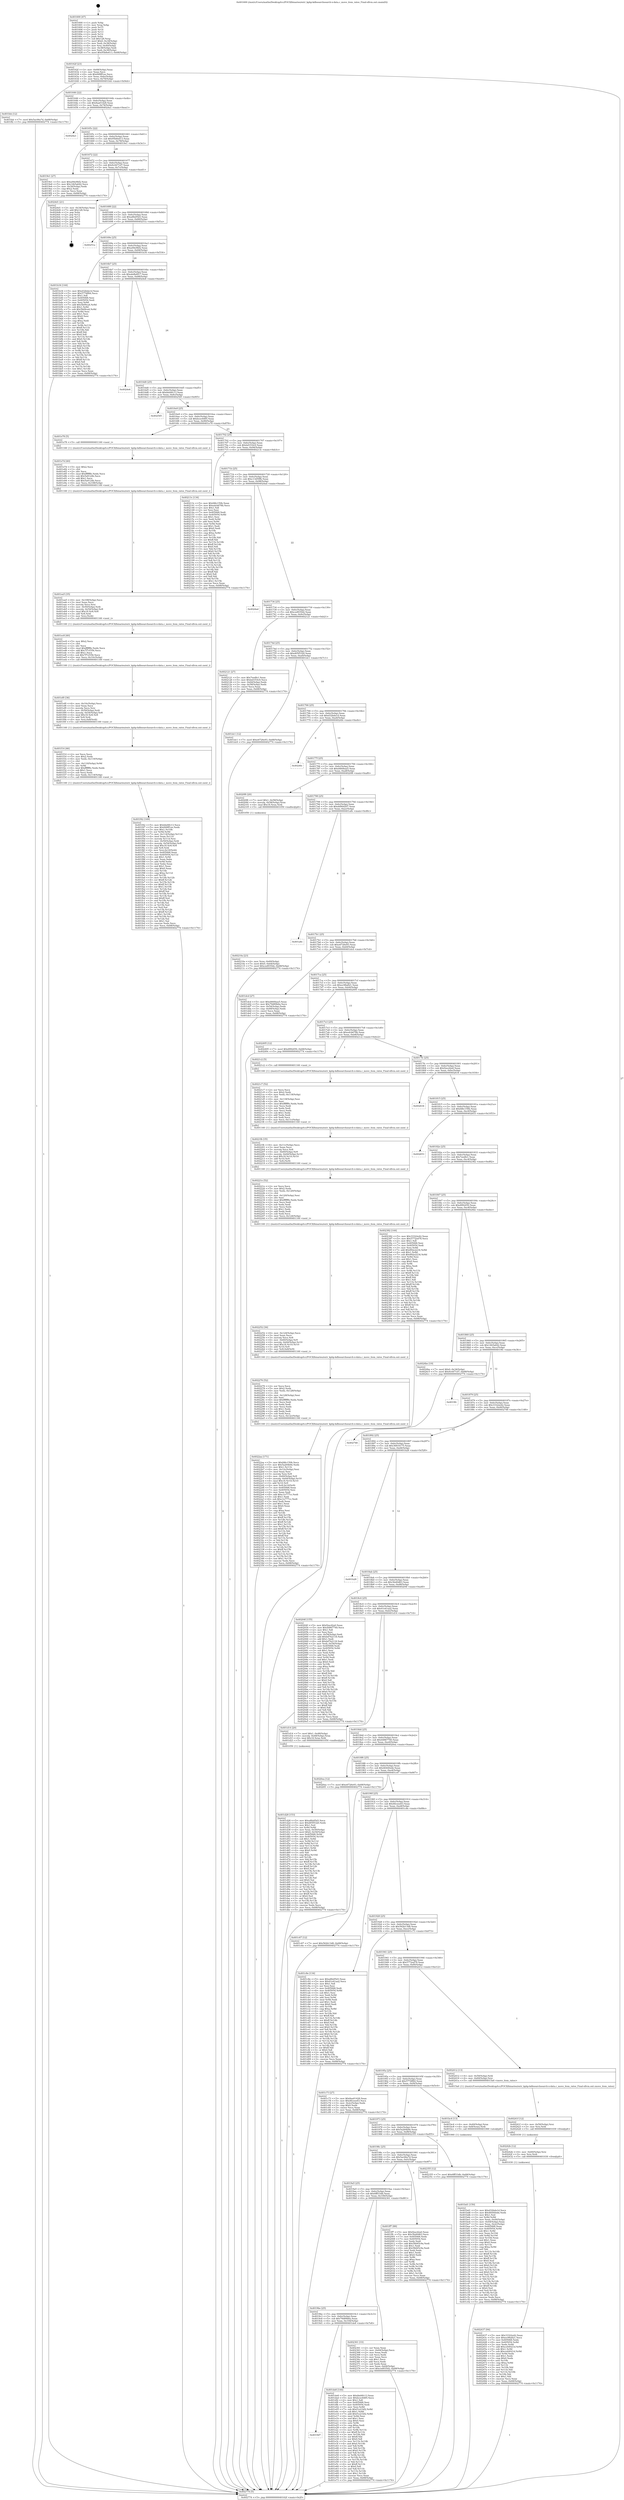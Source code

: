 digraph "0x401600" {
  label = "0x401600 (/mnt/c/Users/mathe/Desktop/tcc/POCII/binaries/extr_kphp-kdbsearchsearch-x-data.c_move_item_rates_Final-ollvm.out::main(0))"
  labelloc = "t"
  node[shape=record]

  Entry [label="",width=0.3,height=0.3,shape=circle,fillcolor=black,style=filled]
  "0x40162f" [label="{
     0x40162f [23]\l
     | [instrs]\l
     &nbsp;&nbsp;0x40162f \<+3\>: mov -0x68(%rbp),%eax\l
     &nbsp;&nbsp;0x401632 \<+2\>: mov %eax,%ecx\l
     &nbsp;&nbsp;0x401634 \<+6\>: sub $0x848ff1ee,%ecx\l
     &nbsp;&nbsp;0x40163a \<+3\>: mov %eax,-0x6c(%rbp)\l
     &nbsp;&nbsp;0x40163d \<+3\>: mov %ecx,-0x70(%rbp)\l
     &nbsp;&nbsp;0x401640 \<+6\>: je 0000000000401feb \<main+0x9eb\>\l
  }"]
  "0x401feb" [label="{
     0x401feb [12]\l
     | [instrs]\l
     &nbsp;&nbsp;0x401feb \<+7\>: movl $0x5ac06a7d,-0x68(%rbp)\l
     &nbsp;&nbsp;0x401ff2 \<+5\>: jmp 0000000000402774 \<main+0x1174\>\l
  }"]
  "0x401646" [label="{
     0x401646 [22]\l
     | [instrs]\l
     &nbsp;&nbsp;0x401646 \<+5\>: jmp 000000000040164b \<main+0x4b\>\l
     &nbsp;&nbsp;0x40164b \<+3\>: mov -0x6c(%rbp),%eax\l
     &nbsp;&nbsp;0x40164e \<+5\>: sub $0x8aa01428,%eax\l
     &nbsp;&nbsp;0x401653 \<+3\>: mov %eax,-0x74(%rbp)\l
     &nbsp;&nbsp;0x401656 \<+6\>: je 00000000004024a1 \<main+0xea1\>\l
  }"]
  Exit [label="",width=0.3,height=0.3,shape=circle,fillcolor=black,style=filled,peripheries=2]
  "0x4024a1" [label="{
     0x4024a1\l
  }", style=dashed]
  "0x40165c" [label="{
     0x40165c [22]\l
     | [instrs]\l
     &nbsp;&nbsp;0x40165c \<+5\>: jmp 0000000000401661 \<main+0x61\>\l
     &nbsp;&nbsp;0x401661 \<+3\>: mov -0x6c(%rbp),%eax\l
     &nbsp;&nbsp;0x401664 \<+5\>: sub $0x95b8e613,%eax\l
     &nbsp;&nbsp;0x401669 \<+3\>: mov %eax,-0x78(%rbp)\l
     &nbsp;&nbsp;0x40166c \<+6\>: je 00000000004019e1 \<main+0x3e1\>\l
  }"]
  "0x402437" [label="{
     0x402437 [94]\l
     | [instrs]\l
     &nbsp;&nbsp;0x402437 \<+5\>: mov $0x33322e42,%eax\l
     &nbsp;&nbsp;0x40243c \<+5\>: mov $0xec98a821,%ecx\l
     &nbsp;&nbsp;0x402441 \<+7\>: mov 0x405068,%edx\l
     &nbsp;&nbsp;0x402448 \<+8\>: mov 0x405054,%r8d\l
     &nbsp;&nbsp;0x402450 \<+3\>: mov %edx,%r9d\l
     &nbsp;&nbsp;0x402453 \<+7\>: add $0xce44021d,%r9d\l
     &nbsp;&nbsp;0x40245a \<+4\>: sub $0x1,%r9d\l
     &nbsp;&nbsp;0x40245e \<+7\>: sub $0xce44021d,%r9d\l
     &nbsp;&nbsp;0x402465 \<+4\>: imul %r9d,%edx\l
     &nbsp;&nbsp;0x402469 \<+3\>: and $0x1,%edx\l
     &nbsp;&nbsp;0x40246c \<+3\>: cmp $0x0,%edx\l
     &nbsp;&nbsp;0x40246f \<+4\>: sete %r10b\l
     &nbsp;&nbsp;0x402473 \<+4\>: cmp $0xa,%r8d\l
     &nbsp;&nbsp;0x402477 \<+4\>: setl %r11b\l
     &nbsp;&nbsp;0x40247b \<+3\>: mov %r10b,%bl\l
     &nbsp;&nbsp;0x40247e \<+3\>: and %r11b,%bl\l
     &nbsp;&nbsp;0x402481 \<+3\>: xor %r11b,%r10b\l
     &nbsp;&nbsp;0x402484 \<+3\>: or %r10b,%bl\l
     &nbsp;&nbsp;0x402487 \<+3\>: test $0x1,%bl\l
     &nbsp;&nbsp;0x40248a \<+3\>: cmovne %ecx,%eax\l
     &nbsp;&nbsp;0x40248d \<+3\>: mov %eax,-0x68(%rbp)\l
     &nbsp;&nbsp;0x402490 \<+5\>: jmp 0000000000402774 \<main+0x1174\>\l
  }"]
  "0x4019e1" [label="{
     0x4019e1 [27]\l
     | [instrs]\l
     &nbsp;&nbsp;0x4019e1 \<+5\>: mov $0xa94e9bf2,%eax\l
     &nbsp;&nbsp;0x4019e6 \<+5\>: mov $0x14b5a642,%ecx\l
     &nbsp;&nbsp;0x4019eb \<+3\>: mov -0x30(%rbp),%edx\l
     &nbsp;&nbsp;0x4019ee \<+3\>: cmp $0x2,%edx\l
     &nbsp;&nbsp;0x4019f1 \<+3\>: cmovne %ecx,%eax\l
     &nbsp;&nbsp;0x4019f4 \<+3\>: mov %eax,-0x68(%rbp)\l
     &nbsp;&nbsp;0x4019f7 \<+5\>: jmp 0000000000402774 \<main+0x1174\>\l
  }"]
  "0x401672" [label="{
     0x401672 [22]\l
     | [instrs]\l
     &nbsp;&nbsp;0x401672 \<+5\>: jmp 0000000000401677 \<main+0x77\>\l
     &nbsp;&nbsp;0x401677 \<+3\>: mov -0x6c(%rbp),%eax\l
     &nbsp;&nbsp;0x40167a \<+5\>: sub $0x9c4471d7,%eax\l
     &nbsp;&nbsp;0x40167f \<+3\>: mov %eax,-0x7c(%rbp)\l
     &nbsp;&nbsp;0x401682 \<+6\>: je 00000000004024d1 \<main+0xed1\>\l
  }"]
  "0x402774" [label="{
     0x402774 [5]\l
     | [instrs]\l
     &nbsp;&nbsp;0x402774 \<+5\>: jmp 000000000040162f \<main+0x2f\>\l
  }"]
  "0x401600" [label="{
     0x401600 [47]\l
     | [instrs]\l
     &nbsp;&nbsp;0x401600 \<+1\>: push %rbp\l
     &nbsp;&nbsp;0x401601 \<+3\>: mov %rsp,%rbp\l
     &nbsp;&nbsp;0x401604 \<+2\>: push %r15\l
     &nbsp;&nbsp;0x401606 \<+2\>: push %r14\l
     &nbsp;&nbsp;0x401608 \<+2\>: push %r13\l
     &nbsp;&nbsp;0x40160a \<+2\>: push %r12\l
     &nbsp;&nbsp;0x40160c \<+1\>: push %rbx\l
     &nbsp;&nbsp;0x40160d \<+7\>: sub $0x128,%rsp\l
     &nbsp;&nbsp;0x401614 \<+7\>: movl $0x0,-0x34(%rbp)\l
     &nbsp;&nbsp;0x40161b \<+3\>: mov %edi,-0x38(%rbp)\l
     &nbsp;&nbsp;0x40161e \<+4\>: mov %rsi,-0x40(%rbp)\l
     &nbsp;&nbsp;0x401622 \<+3\>: mov -0x38(%rbp),%edi\l
     &nbsp;&nbsp;0x401625 \<+3\>: mov %edi,-0x30(%rbp)\l
     &nbsp;&nbsp;0x401628 \<+7\>: movl $0x95b8e613,-0x68(%rbp)\l
  }"]
  "0x40242b" [label="{
     0x40242b [12]\l
     | [instrs]\l
     &nbsp;&nbsp;0x40242b \<+4\>: mov -0x60(%rbp),%rsi\l
     &nbsp;&nbsp;0x40242f \<+3\>: mov %rsi,%rdi\l
     &nbsp;&nbsp;0x402432 \<+5\>: call 0000000000401030 \<free@plt\>\l
     | [calls]\l
     &nbsp;&nbsp;0x401030 \{1\} (unknown)\l
  }"]
  "0x4024d1" [label="{
     0x4024d1 [21]\l
     | [instrs]\l
     &nbsp;&nbsp;0x4024d1 \<+3\>: mov -0x34(%rbp),%eax\l
     &nbsp;&nbsp;0x4024d4 \<+7\>: add $0x128,%rsp\l
     &nbsp;&nbsp;0x4024db \<+1\>: pop %rbx\l
     &nbsp;&nbsp;0x4024dc \<+2\>: pop %r12\l
     &nbsp;&nbsp;0x4024de \<+2\>: pop %r13\l
     &nbsp;&nbsp;0x4024e0 \<+2\>: pop %r14\l
     &nbsp;&nbsp;0x4024e2 \<+2\>: pop %r15\l
     &nbsp;&nbsp;0x4024e4 \<+1\>: pop %rbp\l
     &nbsp;&nbsp;0x4024e5 \<+1\>: ret\l
  }"]
  "0x401688" [label="{
     0x401688 [22]\l
     | [instrs]\l
     &nbsp;&nbsp;0x401688 \<+5\>: jmp 000000000040168d \<main+0x8d\>\l
     &nbsp;&nbsp;0x40168d \<+3\>: mov -0x6c(%rbp),%eax\l
     &nbsp;&nbsp;0x401690 \<+5\>: sub $0xa8fa95d3,%eax\l
     &nbsp;&nbsp;0x401695 \<+3\>: mov %eax,-0x80(%rbp)\l
     &nbsp;&nbsp;0x401698 \<+6\>: je 000000000040251a \<main+0xf1a\>\l
  }"]
  "0x40241f" [label="{
     0x40241f [12]\l
     | [instrs]\l
     &nbsp;&nbsp;0x40241f \<+4\>: mov -0x50(%rbp),%rsi\l
     &nbsp;&nbsp;0x402423 \<+3\>: mov %rsi,%rdi\l
     &nbsp;&nbsp;0x402426 \<+5\>: call 0000000000401030 \<free@plt\>\l
     | [calls]\l
     &nbsp;&nbsp;0x401030 \{1\} (unknown)\l
  }"]
  "0x40251a" [label="{
     0x40251a\l
  }", style=dashed]
  "0x40169e" [label="{
     0x40169e [25]\l
     | [instrs]\l
     &nbsp;&nbsp;0x40169e \<+5\>: jmp 00000000004016a3 \<main+0xa3\>\l
     &nbsp;&nbsp;0x4016a3 \<+3\>: mov -0x6c(%rbp),%eax\l
     &nbsp;&nbsp;0x4016a6 \<+5\>: sub $0xa94e9bf2,%eax\l
     &nbsp;&nbsp;0x4016ab \<+6\>: mov %eax,-0x84(%rbp)\l
     &nbsp;&nbsp;0x4016b1 \<+6\>: je 0000000000401b34 \<main+0x534\>\l
  }"]
  "0x4022aa" [label="{
     0x4022aa [171]\l
     | [instrs]\l
     &nbsp;&nbsp;0x4022aa \<+5\>: mov $0xfd6c150b,%ecx\l
     &nbsp;&nbsp;0x4022af \<+5\>: mov $0x5a264b9e,%edx\l
     &nbsp;&nbsp;0x4022b4 \<+3\>: mov $0x1,%r11b\l
     &nbsp;&nbsp;0x4022b7 \<+6\>: mov -0x12c(%rbp),%esi\l
     &nbsp;&nbsp;0x4022bd \<+3\>: imul %eax,%esi\l
     &nbsp;&nbsp;0x4022c0 \<+3\>: movslq %esi,%r8\l
     &nbsp;&nbsp;0x4022c3 \<+4\>: mov -0x60(%rbp),%r9\l
     &nbsp;&nbsp;0x4022c7 \<+4\>: movslq -0x64(%rbp),%r10\l
     &nbsp;&nbsp;0x4022cb \<+4\>: imul $0x18,%r10,%r10\l
     &nbsp;&nbsp;0x4022cf \<+3\>: add %r10,%r9\l
     &nbsp;&nbsp;0x4022d2 \<+4\>: mov %r8,0x10(%r9)\l
     &nbsp;&nbsp;0x4022d6 \<+7\>: mov 0x405068,%eax\l
     &nbsp;&nbsp;0x4022dd \<+7\>: mov 0x405054,%esi\l
     &nbsp;&nbsp;0x4022e4 \<+2\>: mov %eax,%edi\l
     &nbsp;&nbsp;0x4022e6 \<+6\>: add $0xc1e777cc,%edi\l
     &nbsp;&nbsp;0x4022ec \<+3\>: sub $0x1,%edi\l
     &nbsp;&nbsp;0x4022ef \<+6\>: sub $0xc1e777cc,%edi\l
     &nbsp;&nbsp;0x4022f5 \<+3\>: imul %edi,%eax\l
     &nbsp;&nbsp;0x4022f8 \<+3\>: and $0x1,%eax\l
     &nbsp;&nbsp;0x4022fb \<+3\>: cmp $0x0,%eax\l
     &nbsp;&nbsp;0x4022fe \<+3\>: sete %bl\l
     &nbsp;&nbsp;0x402301 \<+3\>: cmp $0xa,%esi\l
     &nbsp;&nbsp;0x402304 \<+4\>: setl %r14b\l
     &nbsp;&nbsp;0x402308 \<+3\>: mov %bl,%r15b\l
     &nbsp;&nbsp;0x40230b \<+4\>: xor $0xff,%r15b\l
     &nbsp;&nbsp;0x40230f \<+3\>: mov %r14b,%r12b\l
     &nbsp;&nbsp;0x402312 \<+4\>: xor $0xff,%r12b\l
     &nbsp;&nbsp;0x402316 \<+4\>: xor $0x1,%r11b\l
     &nbsp;&nbsp;0x40231a \<+3\>: mov %r15b,%r13b\l
     &nbsp;&nbsp;0x40231d \<+4\>: and $0xff,%r13b\l
     &nbsp;&nbsp;0x402321 \<+3\>: and %r11b,%bl\l
     &nbsp;&nbsp;0x402324 \<+3\>: mov %r12b,%al\l
     &nbsp;&nbsp;0x402327 \<+2\>: and $0xff,%al\l
     &nbsp;&nbsp;0x402329 \<+3\>: and %r11b,%r14b\l
     &nbsp;&nbsp;0x40232c \<+3\>: or %bl,%r13b\l
     &nbsp;&nbsp;0x40232f \<+3\>: or %r14b,%al\l
     &nbsp;&nbsp;0x402332 \<+3\>: xor %al,%r13b\l
     &nbsp;&nbsp;0x402335 \<+3\>: or %r12b,%r15b\l
     &nbsp;&nbsp;0x402338 \<+4\>: xor $0xff,%r15b\l
     &nbsp;&nbsp;0x40233c \<+4\>: or $0x1,%r11b\l
     &nbsp;&nbsp;0x402340 \<+3\>: and %r11b,%r15b\l
     &nbsp;&nbsp;0x402343 \<+3\>: or %r15b,%r13b\l
     &nbsp;&nbsp;0x402346 \<+4\>: test $0x1,%r13b\l
     &nbsp;&nbsp;0x40234a \<+3\>: cmovne %edx,%ecx\l
     &nbsp;&nbsp;0x40234d \<+3\>: mov %ecx,-0x68(%rbp)\l
     &nbsp;&nbsp;0x402350 \<+5\>: jmp 0000000000402774 \<main+0x1174\>\l
  }"]
  "0x401b34" [label="{
     0x401b34 [144]\l
     | [instrs]\l
     &nbsp;&nbsp;0x401b34 \<+5\>: mov $0xd32bda1d,%eax\l
     &nbsp;&nbsp;0x401b39 \<+5\>: mov $0x5774ff44,%ecx\l
     &nbsp;&nbsp;0x401b3e \<+2\>: mov $0x1,%dl\l
     &nbsp;&nbsp;0x401b40 \<+7\>: mov 0x405068,%esi\l
     &nbsp;&nbsp;0x401b47 \<+7\>: mov 0x405054,%edi\l
     &nbsp;&nbsp;0x401b4e \<+3\>: mov %esi,%r8d\l
     &nbsp;&nbsp;0x401b51 \<+7\>: add $0x5b09ca4,%r8d\l
     &nbsp;&nbsp;0x401b58 \<+4\>: sub $0x1,%r8d\l
     &nbsp;&nbsp;0x401b5c \<+7\>: sub $0x5b09ca4,%r8d\l
     &nbsp;&nbsp;0x401b63 \<+4\>: imul %r8d,%esi\l
     &nbsp;&nbsp;0x401b67 \<+3\>: and $0x1,%esi\l
     &nbsp;&nbsp;0x401b6a \<+3\>: cmp $0x0,%esi\l
     &nbsp;&nbsp;0x401b6d \<+4\>: sete %r9b\l
     &nbsp;&nbsp;0x401b71 \<+3\>: cmp $0xa,%edi\l
     &nbsp;&nbsp;0x401b74 \<+4\>: setl %r10b\l
     &nbsp;&nbsp;0x401b78 \<+3\>: mov %r9b,%r11b\l
     &nbsp;&nbsp;0x401b7b \<+4\>: xor $0xff,%r11b\l
     &nbsp;&nbsp;0x401b7f \<+3\>: mov %r10b,%bl\l
     &nbsp;&nbsp;0x401b82 \<+3\>: xor $0xff,%bl\l
     &nbsp;&nbsp;0x401b85 \<+3\>: xor $0x0,%dl\l
     &nbsp;&nbsp;0x401b88 \<+3\>: mov %r11b,%r14b\l
     &nbsp;&nbsp;0x401b8b \<+4\>: and $0x0,%r14b\l
     &nbsp;&nbsp;0x401b8f \<+3\>: and %dl,%r9b\l
     &nbsp;&nbsp;0x401b92 \<+3\>: mov %bl,%r15b\l
     &nbsp;&nbsp;0x401b95 \<+4\>: and $0x0,%r15b\l
     &nbsp;&nbsp;0x401b99 \<+3\>: and %dl,%r10b\l
     &nbsp;&nbsp;0x401b9c \<+3\>: or %r9b,%r14b\l
     &nbsp;&nbsp;0x401b9f \<+3\>: or %r10b,%r15b\l
     &nbsp;&nbsp;0x401ba2 \<+3\>: xor %r15b,%r14b\l
     &nbsp;&nbsp;0x401ba5 \<+3\>: or %bl,%r11b\l
     &nbsp;&nbsp;0x401ba8 \<+4\>: xor $0xff,%r11b\l
     &nbsp;&nbsp;0x401bac \<+3\>: or $0x0,%dl\l
     &nbsp;&nbsp;0x401baf \<+3\>: and %dl,%r11b\l
     &nbsp;&nbsp;0x401bb2 \<+3\>: or %r11b,%r14b\l
     &nbsp;&nbsp;0x401bb5 \<+4\>: test $0x1,%r14b\l
     &nbsp;&nbsp;0x401bb9 \<+3\>: cmovne %ecx,%eax\l
     &nbsp;&nbsp;0x401bbc \<+3\>: mov %eax,-0x68(%rbp)\l
     &nbsp;&nbsp;0x401bbf \<+5\>: jmp 0000000000402774 \<main+0x1174\>\l
  }"]
  "0x4016b7" [label="{
     0x4016b7 [25]\l
     | [instrs]\l
     &nbsp;&nbsp;0x4016b7 \<+5\>: jmp 00000000004016bc \<main+0xbc\>\l
     &nbsp;&nbsp;0x4016bc \<+3\>: mov -0x6c(%rbp),%eax\l
     &nbsp;&nbsp;0x4016bf \<+5\>: sub $0xabdbd917,%eax\l
     &nbsp;&nbsp;0x4016c4 \<+6\>: mov %eax,-0x88(%rbp)\l
     &nbsp;&nbsp;0x4016ca \<+6\>: je 00000000004024e6 \<main+0xee6\>\l
  }"]
  "0x402276" [label="{
     0x402276 [52]\l
     | [instrs]\l
     &nbsp;&nbsp;0x402276 \<+2\>: xor %ecx,%ecx\l
     &nbsp;&nbsp;0x402278 \<+5\>: mov $0x2,%edx\l
     &nbsp;&nbsp;0x40227d \<+6\>: mov %edx,-0x128(%rbp)\l
     &nbsp;&nbsp;0x402283 \<+1\>: cltd\l
     &nbsp;&nbsp;0x402284 \<+6\>: mov -0x128(%rbp),%esi\l
     &nbsp;&nbsp;0x40228a \<+2\>: idiv %esi\l
     &nbsp;&nbsp;0x40228c \<+6\>: imul $0xfffffffe,%edx,%edx\l
     &nbsp;&nbsp;0x402292 \<+2\>: mov %ecx,%edi\l
     &nbsp;&nbsp;0x402294 \<+2\>: sub %edx,%edi\l
     &nbsp;&nbsp;0x402296 \<+2\>: mov %ecx,%edx\l
     &nbsp;&nbsp;0x402298 \<+3\>: sub $0x1,%edx\l
     &nbsp;&nbsp;0x40229b \<+2\>: add %edx,%edi\l
     &nbsp;&nbsp;0x40229d \<+2\>: sub %edi,%ecx\l
     &nbsp;&nbsp;0x40229f \<+6\>: mov %ecx,-0x12c(%rbp)\l
     &nbsp;&nbsp;0x4022a5 \<+5\>: call 0000000000401160 \<next_i\>\l
     | [calls]\l
     &nbsp;&nbsp;0x401160 \{1\} (/mnt/c/Users/mathe/Desktop/tcc/POCII/binaries/extr_kphp-kdbsearchsearch-x-data.c_move_item_rates_Final-ollvm.out::next_i)\l
  }"]
  "0x4024e6" [label="{
     0x4024e6\l
  }", style=dashed]
  "0x4016d0" [label="{
     0x4016d0 [25]\l
     | [instrs]\l
     &nbsp;&nbsp;0x4016d0 \<+5\>: jmp 00000000004016d5 \<main+0xd5\>\l
     &nbsp;&nbsp;0x4016d5 \<+3\>: mov -0x6c(%rbp),%eax\l
     &nbsp;&nbsp;0x4016d8 \<+5\>: sub $0xbbd4fc13,%eax\l
     &nbsp;&nbsp;0x4016dd \<+6\>: mov %eax,-0x8c(%rbp)\l
     &nbsp;&nbsp;0x4016e3 \<+6\>: je 0000000000402545 \<main+0xf45\>\l
  }"]
  "0x402252" [label="{
     0x402252 [36]\l
     | [instrs]\l
     &nbsp;&nbsp;0x402252 \<+6\>: mov -0x124(%rbp),%ecx\l
     &nbsp;&nbsp;0x402258 \<+3\>: imul %eax,%ecx\l
     &nbsp;&nbsp;0x40225b \<+3\>: movslq %ecx,%r8\l
     &nbsp;&nbsp;0x40225e \<+4\>: mov -0x60(%rbp),%r9\l
     &nbsp;&nbsp;0x402262 \<+4\>: movslq -0x64(%rbp),%r10\l
     &nbsp;&nbsp;0x402266 \<+4\>: imul $0x18,%r10,%r10\l
     &nbsp;&nbsp;0x40226a \<+3\>: add %r10,%r9\l
     &nbsp;&nbsp;0x40226d \<+4\>: mov %r8,0x8(%r9)\l
     &nbsp;&nbsp;0x402271 \<+5\>: call 0000000000401160 \<next_i\>\l
     | [calls]\l
     &nbsp;&nbsp;0x401160 \{1\} (/mnt/c/Users/mathe/Desktop/tcc/POCII/binaries/extr_kphp-kdbsearchsearch-x-data.c_move_item_rates_Final-ollvm.out::next_i)\l
  }"]
  "0x402545" [label="{
     0x402545\l
  }", style=dashed]
  "0x4016e9" [label="{
     0x4016e9 [25]\l
     | [instrs]\l
     &nbsp;&nbsp;0x4016e9 \<+5\>: jmp 00000000004016ee \<main+0xee\>\l
     &nbsp;&nbsp;0x4016ee \<+3\>: mov -0x6c(%rbp),%eax\l
     &nbsp;&nbsp;0x4016f1 \<+5\>: sub $0xbcec6485,%eax\l
     &nbsp;&nbsp;0x4016f6 \<+6\>: mov %eax,-0x90(%rbp)\l
     &nbsp;&nbsp;0x4016fc \<+6\>: je 0000000000401e78 \<main+0x878\>\l
  }"]
  "0x40221e" [label="{
     0x40221e [52]\l
     | [instrs]\l
     &nbsp;&nbsp;0x40221e \<+2\>: xor %ecx,%ecx\l
     &nbsp;&nbsp;0x402220 \<+5\>: mov $0x2,%edx\l
     &nbsp;&nbsp;0x402225 \<+6\>: mov %edx,-0x120(%rbp)\l
     &nbsp;&nbsp;0x40222b \<+1\>: cltd\l
     &nbsp;&nbsp;0x40222c \<+6\>: mov -0x120(%rbp),%esi\l
     &nbsp;&nbsp;0x402232 \<+2\>: idiv %esi\l
     &nbsp;&nbsp;0x402234 \<+6\>: imul $0xfffffffe,%edx,%edx\l
     &nbsp;&nbsp;0x40223a \<+2\>: mov %ecx,%edi\l
     &nbsp;&nbsp;0x40223c \<+2\>: sub %edx,%edi\l
     &nbsp;&nbsp;0x40223e \<+2\>: mov %ecx,%edx\l
     &nbsp;&nbsp;0x402240 \<+3\>: sub $0x1,%edx\l
     &nbsp;&nbsp;0x402243 \<+2\>: add %edx,%edi\l
     &nbsp;&nbsp;0x402245 \<+2\>: sub %edi,%ecx\l
     &nbsp;&nbsp;0x402247 \<+6\>: mov %ecx,-0x124(%rbp)\l
     &nbsp;&nbsp;0x40224d \<+5\>: call 0000000000401160 \<next_i\>\l
     | [calls]\l
     &nbsp;&nbsp;0x401160 \{1\} (/mnt/c/Users/mathe/Desktop/tcc/POCII/binaries/extr_kphp-kdbsearchsearch-x-data.c_move_item_rates_Final-ollvm.out::next_i)\l
  }"]
  "0x401e78" [label="{
     0x401e78 [5]\l
     | [instrs]\l
     &nbsp;&nbsp;0x401e78 \<+5\>: call 0000000000401160 \<next_i\>\l
     | [calls]\l
     &nbsp;&nbsp;0x401160 \{1\} (/mnt/c/Users/mathe/Desktop/tcc/POCII/binaries/extr_kphp-kdbsearchsearch-x-data.c_move_item_rates_Final-ollvm.out::next_i)\l
  }"]
  "0x401702" [label="{
     0x401702 [25]\l
     | [instrs]\l
     &nbsp;&nbsp;0x401702 \<+5\>: jmp 0000000000401707 \<main+0x107\>\l
     &nbsp;&nbsp;0x401707 \<+3\>: mov -0x6c(%rbp),%eax\l
     &nbsp;&nbsp;0x40170a \<+5\>: sub $0xbd1f16c0,%eax\l
     &nbsp;&nbsp;0x40170f \<+6\>: mov %eax,-0x94(%rbp)\l
     &nbsp;&nbsp;0x401715 \<+6\>: je 000000000040213c \<main+0xb3c\>\l
  }"]
  "0x4021fb" [label="{
     0x4021fb [35]\l
     | [instrs]\l
     &nbsp;&nbsp;0x4021fb \<+6\>: mov -0x11c(%rbp),%ecx\l
     &nbsp;&nbsp;0x402201 \<+3\>: imul %eax,%ecx\l
     &nbsp;&nbsp;0x402204 \<+3\>: movslq %ecx,%r8\l
     &nbsp;&nbsp;0x402207 \<+4\>: mov -0x60(%rbp),%r9\l
     &nbsp;&nbsp;0x40220b \<+4\>: movslq -0x64(%rbp),%r10\l
     &nbsp;&nbsp;0x40220f \<+4\>: imul $0x18,%r10,%r10\l
     &nbsp;&nbsp;0x402213 \<+3\>: add %r10,%r9\l
     &nbsp;&nbsp;0x402216 \<+3\>: mov %r8,(%r9)\l
     &nbsp;&nbsp;0x402219 \<+5\>: call 0000000000401160 \<next_i\>\l
     | [calls]\l
     &nbsp;&nbsp;0x401160 \{1\} (/mnt/c/Users/mathe/Desktop/tcc/POCII/binaries/extr_kphp-kdbsearchsearch-x-data.c_move_item_rates_Final-ollvm.out::next_i)\l
  }"]
  "0x40213c" [label="{
     0x40213c [134]\l
     | [instrs]\l
     &nbsp;&nbsp;0x40213c \<+5\>: mov $0xfd6c150b,%eax\l
     &nbsp;&nbsp;0x402141 \<+5\>: mov $0xedcb678b,%ecx\l
     &nbsp;&nbsp;0x402146 \<+2\>: mov $0x1,%dl\l
     &nbsp;&nbsp;0x402148 \<+2\>: xor %esi,%esi\l
     &nbsp;&nbsp;0x40214a \<+7\>: mov 0x405068,%edi\l
     &nbsp;&nbsp;0x402151 \<+8\>: mov 0x405054,%r8d\l
     &nbsp;&nbsp;0x402159 \<+3\>: sub $0x1,%esi\l
     &nbsp;&nbsp;0x40215c \<+3\>: mov %edi,%r9d\l
     &nbsp;&nbsp;0x40215f \<+3\>: add %esi,%r9d\l
     &nbsp;&nbsp;0x402162 \<+4\>: imul %r9d,%edi\l
     &nbsp;&nbsp;0x402166 \<+3\>: and $0x1,%edi\l
     &nbsp;&nbsp;0x402169 \<+3\>: cmp $0x0,%edi\l
     &nbsp;&nbsp;0x40216c \<+4\>: sete %r10b\l
     &nbsp;&nbsp;0x402170 \<+4\>: cmp $0xa,%r8d\l
     &nbsp;&nbsp;0x402174 \<+4\>: setl %r11b\l
     &nbsp;&nbsp;0x402178 \<+3\>: mov %r10b,%bl\l
     &nbsp;&nbsp;0x40217b \<+3\>: xor $0xff,%bl\l
     &nbsp;&nbsp;0x40217e \<+3\>: mov %r11b,%r14b\l
     &nbsp;&nbsp;0x402181 \<+4\>: xor $0xff,%r14b\l
     &nbsp;&nbsp;0x402185 \<+3\>: xor $0x0,%dl\l
     &nbsp;&nbsp;0x402188 \<+3\>: mov %bl,%r15b\l
     &nbsp;&nbsp;0x40218b \<+4\>: and $0x0,%r15b\l
     &nbsp;&nbsp;0x40218f \<+3\>: and %dl,%r10b\l
     &nbsp;&nbsp;0x402192 \<+3\>: mov %r14b,%r12b\l
     &nbsp;&nbsp;0x402195 \<+4\>: and $0x0,%r12b\l
     &nbsp;&nbsp;0x402199 \<+3\>: and %dl,%r11b\l
     &nbsp;&nbsp;0x40219c \<+3\>: or %r10b,%r15b\l
     &nbsp;&nbsp;0x40219f \<+3\>: or %r11b,%r12b\l
     &nbsp;&nbsp;0x4021a2 \<+3\>: xor %r12b,%r15b\l
     &nbsp;&nbsp;0x4021a5 \<+3\>: or %r14b,%bl\l
     &nbsp;&nbsp;0x4021a8 \<+3\>: xor $0xff,%bl\l
     &nbsp;&nbsp;0x4021ab \<+3\>: or $0x0,%dl\l
     &nbsp;&nbsp;0x4021ae \<+2\>: and %dl,%bl\l
     &nbsp;&nbsp;0x4021b0 \<+3\>: or %bl,%r15b\l
     &nbsp;&nbsp;0x4021b3 \<+4\>: test $0x1,%r15b\l
     &nbsp;&nbsp;0x4021b7 \<+3\>: cmovne %ecx,%eax\l
     &nbsp;&nbsp;0x4021ba \<+3\>: mov %eax,-0x68(%rbp)\l
     &nbsp;&nbsp;0x4021bd \<+5\>: jmp 0000000000402774 \<main+0x1174\>\l
  }"]
  "0x40171b" [label="{
     0x40171b [25]\l
     | [instrs]\l
     &nbsp;&nbsp;0x40171b \<+5\>: jmp 0000000000401720 \<main+0x120\>\l
     &nbsp;&nbsp;0x401720 \<+3\>: mov -0x6c(%rbp),%eax\l
     &nbsp;&nbsp;0x401723 \<+5\>: sub $0xc13d59fb,%eax\l
     &nbsp;&nbsp;0x401728 \<+6\>: mov %eax,-0x98(%rbp)\l
     &nbsp;&nbsp;0x40172e \<+6\>: je 00000000004024ad \<main+0xead\>\l
  }"]
  "0x4021c7" [label="{
     0x4021c7 [52]\l
     | [instrs]\l
     &nbsp;&nbsp;0x4021c7 \<+2\>: xor %ecx,%ecx\l
     &nbsp;&nbsp;0x4021c9 \<+5\>: mov $0x2,%edx\l
     &nbsp;&nbsp;0x4021ce \<+6\>: mov %edx,-0x118(%rbp)\l
     &nbsp;&nbsp;0x4021d4 \<+1\>: cltd\l
     &nbsp;&nbsp;0x4021d5 \<+6\>: mov -0x118(%rbp),%esi\l
     &nbsp;&nbsp;0x4021db \<+2\>: idiv %esi\l
     &nbsp;&nbsp;0x4021dd \<+6\>: imul $0xfffffffe,%edx,%edx\l
     &nbsp;&nbsp;0x4021e3 \<+2\>: mov %ecx,%edi\l
     &nbsp;&nbsp;0x4021e5 \<+2\>: sub %edx,%edi\l
     &nbsp;&nbsp;0x4021e7 \<+2\>: mov %ecx,%edx\l
     &nbsp;&nbsp;0x4021e9 \<+3\>: sub $0x1,%edx\l
     &nbsp;&nbsp;0x4021ec \<+2\>: add %edx,%edi\l
     &nbsp;&nbsp;0x4021ee \<+2\>: sub %edi,%ecx\l
     &nbsp;&nbsp;0x4021f0 \<+6\>: mov %ecx,-0x11c(%rbp)\l
     &nbsp;&nbsp;0x4021f6 \<+5\>: call 0000000000401160 \<next_i\>\l
     | [calls]\l
     &nbsp;&nbsp;0x401160 \{1\} (/mnt/c/Users/mathe/Desktop/tcc/POCII/binaries/extr_kphp-kdbsearchsearch-x-data.c_move_item_rates_Final-ollvm.out::next_i)\l
  }"]
  "0x4024ad" [label="{
     0x4024ad\l
  }", style=dashed]
  "0x401734" [label="{
     0x401734 [25]\l
     | [instrs]\l
     &nbsp;&nbsp;0x401734 \<+5\>: jmp 0000000000401739 \<main+0x139\>\l
     &nbsp;&nbsp;0x401739 \<+3\>: mov -0x6c(%rbp),%eax\l
     &nbsp;&nbsp;0x40173c \<+5\>: sub $0xced935d2,%eax\l
     &nbsp;&nbsp;0x401741 \<+6\>: mov %eax,-0x9c(%rbp)\l
     &nbsp;&nbsp;0x401747 \<+6\>: je 0000000000402121 \<main+0xb21\>\l
  }"]
  "0x40210a" [label="{
     0x40210a [23]\l
     | [instrs]\l
     &nbsp;&nbsp;0x40210a \<+4\>: mov %rax,-0x60(%rbp)\l
     &nbsp;&nbsp;0x40210e \<+7\>: movl $0x0,-0x64(%rbp)\l
     &nbsp;&nbsp;0x402115 \<+7\>: movl $0xced935d2,-0x68(%rbp)\l
     &nbsp;&nbsp;0x40211c \<+5\>: jmp 0000000000402774 \<main+0x1174\>\l
  }"]
  "0x402121" [label="{
     0x402121 [27]\l
     | [instrs]\l
     &nbsp;&nbsp;0x402121 \<+5\>: mov $0x7eedfe1,%eax\l
     &nbsp;&nbsp;0x402126 \<+5\>: mov $0xbd1f16c0,%ecx\l
     &nbsp;&nbsp;0x40212b \<+3\>: mov -0x64(%rbp),%edx\l
     &nbsp;&nbsp;0x40212e \<+3\>: cmp -0x58(%rbp),%edx\l
     &nbsp;&nbsp;0x402131 \<+3\>: cmovl %ecx,%eax\l
     &nbsp;&nbsp;0x402134 \<+3\>: mov %eax,-0x68(%rbp)\l
     &nbsp;&nbsp;0x402137 \<+5\>: jmp 0000000000402774 \<main+0x1174\>\l
  }"]
  "0x40174d" [label="{
     0x40174d [25]\l
     | [instrs]\l
     &nbsp;&nbsp;0x40174d \<+5\>: jmp 0000000000401752 \<main+0x152\>\l
     &nbsp;&nbsp;0x401752 \<+3\>: mov -0x6c(%rbp),%eax\l
     &nbsp;&nbsp;0x401755 \<+5\>: sub $0xd05f5320,%eax\l
     &nbsp;&nbsp;0x40175a \<+6\>: mov %eax,-0xa0(%rbp)\l
     &nbsp;&nbsp;0x401760 \<+6\>: je 0000000000401dc1 \<main+0x7c1\>\l
  }"]
  "0x401f42" [label="{
     0x401f42 [169]\l
     | [instrs]\l
     &nbsp;&nbsp;0x401f42 \<+5\>: mov $0xbbd4fc13,%ecx\l
     &nbsp;&nbsp;0x401f47 \<+5\>: mov $0x848ff1ee,%edx\l
     &nbsp;&nbsp;0x401f4c \<+3\>: mov $0x1,%r10b\l
     &nbsp;&nbsp;0x401f4f \<+3\>: xor %r9d,%r9d\l
     &nbsp;&nbsp;0x401f52 \<+7\>: mov -0x114(%rbp),%r11d\l
     &nbsp;&nbsp;0x401f59 \<+4\>: imul %eax,%r11d\l
     &nbsp;&nbsp;0x401f5d \<+3\>: movslq %r11d,%rsi\l
     &nbsp;&nbsp;0x401f60 \<+4\>: mov -0x50(%rbp),%rdi\l
     &nbsp;&nbsp;0x401f64 \<+4\>: movslq -0x54(%rbp),%r8\l
     &nbsp;&nbsp;0x401f68 \<+4\>: imul $0x18,%r8,%r8\l
     &nbsp;&nbsp;0x401f6c \<+3\>: add %r8,%rdi\l
     &nbsp;&nbsp;0x401f6f \<+4\>: mov %rsi,0x10(%rdi)\l
     &nbsp;&nbsp;0x401f73 \<+7\>: mov 0x405068,%eax\l
     &nbsp;&nbsp;0x401f7a \<+8\>: mov 0x405054,%r11d\l
     &nbsp;&nbsp;0x401f82 \<+4\>: sub $0x1,%r9d\l
     &nbsp;&nbsp;0x401f86 \<+2\>: mov %eax,%ebx\l
     &nbsp;&nbsp;0x401f88 \<+3\>: add %r9d,%ebx\l
     &nbsp;&nbsp;0x401f8b \<+3\>: imul %ebx,%eax\l
     &nbsp;&nbsp;0x401f8e \<+3\>: and $0x1,%eax\l
     &nbsp;&nbsp;0x401f91 \<+3\>: cmp $0x0,%eax\l
     &nbsp;&nbsp;0x401f94 \<+4\>: sete %r14b\l
     &nbsp;&nbsp;0x401f98 \<+4\>: cmp $0xa,%r11d\l
     &nbsp;&nbsp;0x401f9c \<+4\>: setl %r15b\l
     &nbsp;&nbsp;0x401fa0 \<+3\>: mov %r14b,%r12b\l
     &nbsp;&nbsp;0x401fa3 \<+4\>: xor $0xff,%r12b\l
     &nbsp;&nbsp;0x401fa7 \<+3\>: mov %r15b,%r13b\l
     &nbsp;&nbsp;0x401faa \<+4\>: xor $0xff,%r13b\l
     &nbsp;&nbsp;0x401fae \<+4\>: xor $0x1,%r10b\l
     &nbsp;&nbsp;0x401fb2 \<+3\>: mov %r12b,%al\l
     &nbsp;&nbsp;0x401fb5 \<+2\>: and $0xff,%al\l
     &nbsp;&nbsp;0x401fb7 \<+3\>: and %r10b,%r14b\l
     &nbsp;&nbsp;0x401fba \<+3\>: mov %r13b,%sil\l
     &nbsp;&nbsp;0x401fbd \<+4\>: and $0xff,%sil\l
     &nbsp;&nbsp;0x401fc1 \<+3\>: and %r10b,%r15b\l
     &nbsp;&nbsp;0x401fc4 \<+3\>: or %r14b,%al\l
     &nbsp;&nbsp;0x401fc7 \<+3\>: or %r15b,%sil\l
     &nbsp;&nbsp;0x401fca \<+3\>: xor %sil,%al\l
     &nbsp;&nbsp;0x401fcd \<+3\>: or %r13b,%r12b\l
     &nbsp;&nbsp;0x401fd0 \<+4\>: xor $0xff,%r12b\l
     &nbsp;&nbsp;0x401fd4 \<+4\>: or $0x1,%r10b\l
     &nbsp;&nbsp;0x401fd8 \<+3\>: and %r10b,%r12b\l
     &nbsp;&nbsp;0x401fdb \<+3\>: or %r12b,%al\l
     &nbsp;&nbsp;0x401fde \<+2\>: test $0x1,%al\l
     &nbsp;&nbsp;0x401fe0 \<+3\>: cmovne %edx,%ecx\l
     &nbsp;&nbsp;0x401fe3 \<+3\>: mov %ecx,-0x68(%rbp)\l
     &nbsp;&nbsp;0x401fe6 \<+5\>: jmp 0000000000402774 \<main+0x1174\>\l
  }"]
  "0x401dc1" [label="{
     0x401dc1 [12]\l
     | [instrs]\l
     &nbsp;&nbsp;0x401dc1 \<+7\>: movl $0xe6726e93,-0x68(%rbp)\l
     &nbsp;&nbsp;0x401dc8 \<+5\>: jmp 0000000000402774 \<main+0x1174\>\l
  }"]
  "0x401766" [label="{
     0x401766 [25]\l
     | [instrs]\l
     &nbsp;&nbsp;0x401766 \<+5\>: jmp 000000000040176b \<main+0x16b\>\l
     &nbsp;&nbsp;0x40176b \<+3\>: mov -0x6c(%rbp),%eax\l
     &nbsp;&nbsp;0x40176e \<+5\>: sub $0xd32bda1d,%eax\l
     &nbsp;&nbsp;0x401773 \<+6\>: mov %eax,-0xa4(%rbp)\l
     &nbsp;&nbsp;0x401779 \<+6\>: je 00000000004024fe \<main+0xefe\>\l
  }"]
  "0x401f14" [label="{
     0x401f14 [46]\l
     | [instrs]\l
     &nbsp;&nbsp;0x401f14 \<+2\>: xor %ecx,%ecx\l
     &nbsp;&nbsp;0x401f16 \<+5\>: mov $0x2,%edx\l
     &nbsp;&nbsp;0x401f1b \<+6\>: mov %edx,-0x110(%rbp)\l
     &nbsp;&nbsp;0x401f21 \<+1\>: cltd\l
     &nbsp;&nbsp;0x401f22 \<+7\>: mov -0x110(%rbp),%r9d\l
     &nbsp;&nbsp;0x401f29 \<+3\>: idiv %r9d\l
     &nbsp;&nbsp;0x401f2c \<+6\>: imul $0xfffffffe,%edx,%edx\l
     &nbsp;&nbsp;0x401f32 \<+3\>: sub $0x1,%ecx\l
     &nbsp;&nbsp;0x401f35 \<+2\>: sub %ecx,%edx\l
     &nbsp;&nbsp;0x401f37 \<+6\>: mov %edx,-0x114(%rbp)\l
     &nbsp;&nbsp;0x401f3d \<+5\>: call 0000000000401160 \<next_i\>\l
     | [calls]\l
     &nbsp;&nbsp;0x401160 \{1\} (/mnt/c/Users/mathe/Desktop/tcc/POCII/binaries/extr_kphp-kdbsearchsearch-x-data.c_move_item_rates_Final-ollvm.out::next_i)\l
  }"]
  "0x4024fe" [label="{
     0x4024fe\l
  }", style=dashed]
  "0x40177f" [label="{
     0x40177f [25]\l
     | [instrs]\l
     &nbsp;&nbsp;0x40177f \<+5\>: jmp 0000000000401784 \<main+0x184\>\l
     &nbsp;&nbsp;0x401784 \<+3\>: mov -0x6c(%rbp),%eax\l
     &nbsp;&nbsp;0x401787 \<+5\>: sub $0xd460baa5,%eax\l
     &nbsp;&nbsp;0x40178c \<+6\>: mov %eax,-0xa8(%rbp)\l
     &nbsp;&nbsp;0x401792 \<+6\>: je 00000000004020f6 \<main+0xaf6\>\l
  }"]
  "0x401ef0" [label="{
     0x401ef0 [36]\l
     | [instrs]\l
     &nbsp;&nbsp;0x401ef0 \<+6\>: mov -0x10c(%rbp),%ecx\l
     &nbsp;&nbsp;0x401ef6 \<+3\>: imul %eax,%ecx\l
     &nbsp;&nbsp;0x401ef9 \<+3\>: movslq %ecx,%rsi\l
     &nbsp;&nbsp;0x401efc \<+4\>: mov -0x50(%rbp),%rdi\l
     &nbsp;&nbsp;0x401f00 \<+4\>: movslq -0x54(%rbp),%r8\l
     &nbsp;&nbsp;0x401f04 \<+4\>: imul $0x18,%r8,%r8\l
     &nbsp;&nbsp;0x401f08 \<+3\>: add %r8,%rdi\l
     &nbsp;&nbsp;0x401f0b \<+4\>: mov %rsi,0x8(%rdi)\l
     &nbsp;&nbsp;0x401f0f \<+5\>: call 0000000000401160 \<next_i\>\l
     | [calls]\l
     &nbsp;&nbsp;0x401160 \{1\} (/mnt/c/Users/mathe/Desktop/tcc/POCII/binaries/extr_kphp-kdbsearchsearch-x-data.c_move_item_rates_Final-ollvm.out::next_i)\l
  }"]
  "0x4020f6" [label="{
     0x4020f6 [20]\l
     | [instrs]\l
     &nbsp;&nbsp;0x4020f6 \<+7\>: movl $0x1,-0x58(%rbp)\l
     &nbsp;&nbsp;0x4020fd \<+4\>: movslq -0x58(%rbp),%rax\l
     &nbsp;&nbsp;0x402101 \<+4\>: imul $0x18,%rax,%rdi\l
     &nbsp;&nbsp;0x402105 \<+5\>: call 0000000000401050 \<malloc@plt\>\l
     | [calls]\l
     &nbsp;&nbsp;0x401050 \{1\} (unknown)\l
  }"]
  "0x401798" [label="{
     0x401798 [25]\l
     | [instrs]\l
     &nbsp;&nbsp;0x401798 \<+5\>: jmp 000000000040179d \<main+0x19d\>\l
     &nbsp;&nbsp;0x40179d \<+3\>: mov -0x6c(%rbp),%eax\l
     &nbsp;&nbsp;0x4017a0 \<+5\>: sub $0xdd90d207,%eax\l
     &nbsp;&nbsp;0x4017a5 \<+6\>: mov %eax,-0xac(%rbp)\l
     &nbsp;&nbsp;0x4017ab \<+6\>: je 0000000000401a8c \<main+0x48c\>\l
  }"]
  "0x401ec8" [label="{
     0x401ec8 [40]\l
     | [instrs]\l
     &nbsp;&nbsp;0x401ec8 \<+5\>: mov $0x2,%ecx\l
     &nbsp;&nbsp;0x401ecd \<+1\>: cltd\l
     &nbsp;&nbsp;0x401ece \<+2\>: idiv %ecx\l
     &nbsp;&nbsp;0x401ed0 \<+6\>: imul $0xfffffffe,%edx,%ecx\l
     &nbsp;&nbsp;0x401ed6 \<+6\>: add $0x7f7cf356,%ecx\l
     &nbsp;&nbsp;0x401edc \<+3\>: add $0x1,%ecx\l
     &nbsp;&nbsp;0x401edf \<+6\>: sub $0x7f7cf356,%ecx\l
     &nbsp;&nbsp;0x401ee5 \<+6\>: mov %ecx,-0x10c(%rbp)\l
     &nbsp;&nbsp;0x401eeb \<+5\>: call 0000000000401160 \<next_i\>\l
     | [calls]\l
     &nbsp;&nbsp;0x401160 \{1\} (/mnt/c/Users/mathe/Desktop/tcc/POCII/binaries/extr_kphp-kdbsearchsearch-x-data.c_move_item_rates_Final-ollvm.out::next_i)\l
  }"]
  "0x401a8c" [label="{
     0x401a8c\l
  }", style=dashed]
  "0x4017b1" [label="{
     0x4017b1 [25]\l
     | [instrs]\l
     &nbsp;&nbsp;0x4017b1 \<+5\>: jmp 00000000004017b6 \<main+0x1b6\>\l
     &nbsp;&nbsp;0x4017b6 \<+3\>: mov -0x6c(%rbp),%eax\l
     &nbsp;&nbsp;0x4017b9 \<+5\>: sub $0xe6726e93,%eax\l
     &nbsp;&nbsp;0x4017be \<+6\>: mov %eax,-0xb0(%rbp)\l
     &nbsp;&nbsp;0x4017c4 \<+6\>: je 0000000000401dcd \<main+0x7cd\>\l
  }"]
  "0x401ea5" [label="{
     0x401ea5 [35]\l
     | [instrs]\l
     &nbsp;&nbsp;0x401ea5 \<+6\>: mov -0x108(%rbp),%ecx\l
     &nbsp;&nbsp;0x401eab \<+3\>: imul %eax,%ecx\l
     &nbsp;&nbsp;0x401eae \<+3\>: movslq %ecx,%rsi\l
     &nbsp;&nbsp;0x401eb1 \<+4\>: mov -0x50(%rbp),%rdi\l
     &nbsp;&nbsp;0x401eb5 \<+4\>: movslq -0x54(%rbp),%r8\l
     &nbsp;&nbsp;0x401eb9 \<+4\>: imul $0x18,%r8,%r8\l
     &nbsp;&nbsp;0x401ebd \<+3\>: add %r8,%rdi\l
     &nbsp;&nbsp;0x401ec0 \<+3\>: mov %rsi,(%rdi)\l
     &nbsp;&nbsp;0x401ec3 \<+5\>: call 0000000000401160 \<next_i\>\l
     | [calls]\l
     &nbsp;&nbsp;0x401160 \{1\} (/mnt/c/Users/mathe/Desktop/tcc/POCII/binaries/extr_kphp-kdbsearchsearch-x-data.c_move_item_rates_Final-ollvm.out::next_i)\l
  }"]
  "0x401dcd" [label="{
     0x401dcd [27]\l
     | [instrs]\l
     &nbsp;&nbsp;0x401dcd \<+5\>: mov $0xd460baa5,%eax\l
     &nbsp;&nbsp;0x401dd2 \<+5\>: mov $0x79d89b6a,%ecx\l
     &nbsp;&nbsp;0x401dd7 \<+3\>: mov -0x54(%rbp),%edx\l
     &nbsp;&nbsp;0x401dda \<+3\>: cmp -0x48(%rbp),%edx\l
     &nbsp;&nbsp;0x401ddd \<+3\>: cmovl %ecx,%eax\l
     &nbsp;&nbsp;0x401de0 \<+3\>: mov %eax,-0x68(%rbp)\l
     &nbsp;&nbsp;0x401de3 \<+5\>: jmp 0000000000402774 \<main+0x1174\>\l
  }"]
  "0x4017ca" [label="{
     0x4017ca [25]\l
     | [instrs]\l
     &nbsp;&nbsp;0x4017ca \<+5\>: jmp 00000000004017cf \<main+0x1cf\>\l
     &nbsp;&nbsp;0x4017cf \<+3\>: mov -0x6c(%rbp),%eax\l
     &nbsp;&nbsp;0x4017d2 \<+5\>: sub $0xec98a821,%eax\l
     &nbsp;&nbsp;0x4017d7 \<+6\>: mov %eax,-0xb4(%rbp)\l
     &nbsp;&nbsp;0x4017dd \<+6\>: je 0000000000402495 \<main+0xe95\>\l
  }"]
  "0x401e7d" [label="{
     0x401e7d [40]\l
     | [instrs]\l
     &nbsp;&nbsp;0x401e7d \<+5\>: mov $0x2,%ecx\l
     &nbsp;&nbsp;0x401e82 \<+1\>: cltd\l
     &nbsp;&nbsp;0x401e83 \<+2\>: idiv %ecx\l
     &nbsp;&nbsp;0x401e85 \<+6\>: imul $0xfffffffe,%edx,%ecx\l
     &nbsp;&nbsp;0x401e8b \<+6\>: sub $0x5a9124b,%ecx\l
     &nbsp;&nbsp;0x401e91 \<+3\>: add $0x1,%ecx\l
     &nbsp;&nbsp;0x401e94 \<+6\>: add $0x5a9124b,%ecx\l
     &nbsp;&nbsp;0x401e9a \<+6\>: mov %ecx,-0x108(%rbp)\l
     &nbsp;&nbsp;0x401ea0 \<+5\>: call 0000000000401160 \<next_i\>\l
     | [calls]\l
     &nbsp;&nbsp;0x401160 \{1\} (/mnt/c/Users/mathe/Desktop/tcc/POCII/binaries/extr_kphp-kdbsearchsearch-x-data.c_move_item_rates_Final-ollvm.out::next_i)\l
  }"]
  "0x402495" [label="{
     0x402495 [12]\l
     | [instrs]\l
     &nbsp;&nbsp;0x402495 \<+7\>: movl $0xd992450,-0x68(%rbp)\l
     &nbsp;&nbsp;0x40249c \<+5\>: jmp 0000000000402774 \<main+0x1174\>\l
  }"]
  "0x4017e3" [label="{
     0x4017e3 [25]\l
     | [instrs]\l
     &nbsp;&nbsp;0x4017e3 \<+5\>: jmp 00000000004017e8 \<main+0x1e8\>\l
     &nbsp;&nbsp;0x4017e8 \<+3\>: mov -0x6c(%rbp),%eax\l
     &nbsp;&nbsp;0x4017eb \<+5\>: sub $0xedcb678b,%eax\l
     &nbsp;&nbsp;0x4017f0 \<+6\>: mov %eax,-0xb8(%rbp)\l
     &nbsp;&nbsp;0x4017f6 \<+6\>: je 00000000004021c2 \<main+0xbc2\>\l
  }"]
  "0x4019d7" [label="{
     0x4019d7\l
  }", style=dashed]
  "0x4021c2" [label="{
     0x4021c2 [5]\l
     | [instrs]\l
     &nbsp;&nbsp;0x4021c2 \<+5\>: call 0000000000401160 \<next_i\>\l
     | [calls]\l
     &nbsp;&nbsp;0x401160 \{1\} (/mnt/c/Users/mathe/Desktop/tcc/POCII/binaries/extr_kphp-kdbsearchsearch-x-data.c_move_item_rates_Final-ollvm.out::next_i)\l
  }"]
  "0x4017fc" [label="{
     0x4017fc [25]\l
     | [instrs]\l
     &nbsp;&nbsp;0x4017fc \<+5\>: jmp 0000000000401801 \<main+0x201\>\l
     &nbsp;&nbsp;0x401801 \<+3\>: mov -0x6c(%rbp),%eax\l
     &nbsp;&nbsp;0x401804 \<+5\>: sub $0xf2acd2a0,%eax\l
     &nbsp;&nbsp;0x401809 \<+6\>: mov %eax,-0xbc(%rbp)\l
     &nbsp;&nbsp;0x40180f \<+6\>: je 0000000000402634 \<main+0x1034\>\l
  }"]
  "0x401de8" [label="{
     0x401de8 [144]\l
     | [instrs]\l
     &nbsp;&nbsp;0x401de8 \<+5\>: mov $0xbbd4fc13,%eax\l
     &nbsp;&nbsp;0x401ded \<+5\>: mov $0xbcec6485,%ecx\l
     &nbsp;&nbsp;0x401df2 \<+2\>: mov $0x1,%dl\l
     &nbsp;&nbsp;0x401df4 \<+7\>: mov 0x405068,%esi\l
     &nbsp;&nbsp;0x401dfb \<+7\>: mov 0x405054,%edi\l
     &nbsp;&nbsp;0x401e02 \<+3\>: mov %esi,%r8d\l
     &nbsp;&nbsp;0x401e05 \<+7\>: sub $0xf1e21bf2,%r8d\l
     &nbsp;&nbsp;0x401e0c \<+4\>: sub $0x1,%r8d\l
     &nbsp;&nbsp;0x401e10 \<+7\>: add $0xf1e21bf2,%r8d\l
     &nbsp;&nbsp;0x401e17 \<+4\>: imul %r8d,%esi\l
     &nbsp;&nbsp;0x401e1b \<+3\>: and $0x1,%esi\l
     &nbsp;&nbsp;0x401e1e \<+3\>: cmp $0x0,%esi\l
     &nbsp;&nbsp;0x401e21 \<+4\>: sete %r9b\l
     &nbsp;&nbsp;0x401e25 \<+3\>: cmp $0xa,%edi\l
     &nbsp;&nbsp;0x401e28 \<+4\>: setl %r10b\l
     &nbsp;&nbsp;0x401e2c \<+3\>: mov %r9b,%r11b\l
     &nbsp;&nbsp;0x401e2f \<+4\>: xor $0xff,%r11b\l
     &nbsp;&nbsp;0x401e33 \<+3\>: mov %r10b,%bl\l
     &nbsp;&nbsp;0x401e36 \<+3\>: xor $0xff,%bl\l
     &nbsp;&nbsp;0x401e39 \<+3\>: xor $0x0,%dl\l
     &nbsp;&nbsp;0x401e3c \<+3\>: mov %r11b,%r14b\l
     &nbsp;&nbsp;0x401e3f \<+4\>: and $0x0,%r14b\l
     &nbsp;&nbsp;0x401e43 \<+3\>: and %dl,%r9b\l
     &nbsp;&nbsp;0x401e46 \<+3\>: mov %bl,%r15b\l
     &nbsp;&nbsp;0x401e49 \<+4\>: and $0x0,%r15b\l
     &nbsp;&nbsp;0x401e4d \<+3\>: and %dl,%r10b\l
     &nbsp;&nbsp;0x401e50 \<+3\>: or %r9b,%r14b\l
     &nbsp;&nbsp;0x401e53 \<+3\>: or %r10b,%r15b\l
     &nbsp;&nbsp;0x401e56 \<+3\>: xor %r15b,%r14b\l
     &nbsp;&nbsp;0x401e59 \<+3\>: or %bl,%r11b\l
     &nbsp;&nbsp;0x401e5c \<+4\>: xor $0xff,%r11b\l
     &nbsp;&nbsp;0x401e60 \<+3\>: or $0x0,%dl\l
     &nbsp;&nbsp;0x401e63 \<+3\>: and %dl,%r11b\l
     &nbsp;&nbsp;0x401e66 \<+3\>: or %r11b,%r14b\l
     &nbsp;&nbsp;0x401e69 \<+4\>: test $0x1,%r14b\l
     &nbsp;&nbsp;0x401e6d \<+3\>: cmovne %ecx,%eax\l
     &nbsp;&nbsp;0x401e70 \<+3\>: mov %eax,-0x68(%rbp)\l
     &nbsp;&nbsp;0x401e73 \<+5\>: jmp 0000000000402774 \<main+0x1174\>\l
  }"]
  "0x402634" [label="{
     0x402634\l
  }", style=dashed]
  "0x401815" [label="{
     0x401815 [25]\l
     | [instrs]\l
     &nbsp;&nbsp;0x401815 \<+5\>: jmp 000000000040181a \<main+0x21a\>\l
     &nbsp;&nbsp;0x40181a \<+3\>: mov -0x6c(%rbp),%eax\l
     &nbsp;&nbsp;0x40181d \<+5\>: sub $0xfd6c150b,%eax\l
     &nbsp;&nbsp;0x401822 \<+6\>: mov %eax,-0xc0(%rbp)\l
     &nbsp;&nbsp;0x401828 \<+6\>: je 0000000000402653 \<main+0x1053\>\l
  }"]
  "0x4019be" [label="{
     0x4019be [25]\l
     | [instrs]\l
     &nbsp;&nbsp;0x4019be \<+5\>: jmp 00000000004019c3 \<main+0x3c3\>\l
     &nbsp;&nbsp;0x4019c3 \<+3\>: mov -0x6c(%rbp),%eax\l
     &nbsp;&nbsp;0x4019c6 \<+5\>: sub $0x79d89b6a,%eax\l
     &nbsp;&nbsp;0x4019cb \<+6\>: mov %eax,-0x104(%rbp)\l
     &nbsp;&nbsp;0x4019d1 \<+6\>: je 0000000000401de8 \<main+0x7e8\>\l
  }"]
  "0x402653" [label="{
     0x402653\l
  }", style=dashed]
  "0x40182e" [label="{
     0x40182e [25]\l
     | [instrs]\l
     &nbsp;&nbsp;0x40182e \<+5\>: jmp 0000000000401833 \<main+0x233\>\l
     &nbsp;&nbsp;0x401833 \<+3\>: mov -0x6c(%rbp),%eax\l
     &nbsp;&nbsp;0x401836 \<+5\>: sub $0x7eedfe1,%eax\l
     &nbsp;&nbsp;0x40183b \<+6\>: mov %eax,-0xc4(%rbp)\l
     &nbsp;&nbsp;0x401841 \<+6\>: je 0000000000402382 \<main+0xd82\>\l
  }"]
  "0x402361" [label="{
     0x402361 [33]\l
     | [instrs]\l
     &nbsp;&nbsp;0x402361 \<+2\>: xor %eax,%eax\l
     &nbsp;&nbsp;0x402363 \<+3\>: mov -0x64(%rbp),%ecx\l
     &nbsp;&nbsp;0x402366 \<+2\>: mov %eax,%edx\l
     &nbsp;&nbsp;0x402368 \<+2\>: sub %ecx,%edx\l
     &nbsp;&nbsp;0x40236a \<+2\>: mov %eax,%ecx\l
     &nbsp;&nbsp;0x40236c \<+3\>: sub $0x1,%ecx\l
     &nbsp;&nbsp;0x40236f \<+2\>: add %ecx,%edx\l
     &nbsp;&nbsp;0x402371 \<+2\>: sub %edx,%eax\l
     &nbsp;&nbsp;0x402373 \<+3\>: mov %eax,-0x64(%rbp)\l
     &nbsp;&nbsp;0x402376 \<+7\>: movl $0xced935d2,-0x68(%rbp)\l
     &nbsp;&nbsp;0x40237d \<+5\>: jmp 0000000000402774 \<main+0x1174\>\l
  }"]
  "0x402382" [label="{
     0x402382 [144]\l
     | [instrs]\l
     &nbsp;&nbsp;0x402382 \<+5\>: mov $0x33322e42,%eax\l
     &nbsp;&nbsp;0x402387 \<+5\>: mov $0x5772ed78,%ecx\l
     &nbsp;&nbsp;0x40238c \<+2\>: mov $0x1,%dl\l
     &nbsp;&nbsp;0x40238e \<+7\>: mov 0x405068,%esi\l
     &nbsp;&nbsp;0x402395 \<+7\>: mov 0x405054,%edi\l
     &nbsp;&nbsp;0x40239c \<+3\>: mov %esi,%r8d\l
     &nbsp;&nbsp;0x40239f \<+7\>: add $0x892e2234,%r8d\l
     &nbsp;&nbsp;0x4023a6 \<+4\>: sub $0x1,%r8d\l
     &nbsp;&nbsp;0x4023aa \<+7\>: sub $0x892e2234,%r8d\l
     &nbsp;&nbsp;0x4023b1 \<+4\>: imul %r8d,%esi\l
     &nbsp;&nbsp;0x4023b5 \<+3\>: and $0x1,%esi\l
     &nbsp;&nbsp;0x4023b8 \<+3\>: cmp $0x0,%esi\l
     &nbsp;&nbsp;0x4023bb \<+4\>: sete %r9b\l
     &nbsp;&nbsp;0x4023bf \<+3\>: cmp $0xa,%edi\l
     &nbsp;&nbsp;0x4023c2 \<+4\>: setl %r10b\l
     &nbsp;&nbsp;0x4023c6 \<+3\>: mov %r9b,%r11b\l
     &nbsp;&nbsp;0x4023c9 \<+4\>: xor $0xff,%r11b\l
     &nbsp;&nbsp;0x4023cd \<+3\>: mov %r10b,%bl\l
     &nbsp;&nbsp;0x4023d0 \<+3\>: xor $0xff,%bl\l
     &nbsp;&nbsp;0x4023d3 \<+3\>: xor $0x1,%dl\l
     &nbsp;&nbsp;0x4023d6 \<+3\>: mov %r11b,%r14b\l
     &nbsp;&nbsp;0x4023d9 \<+4\>: and $0xff,%r14b\l
     &nbsp;&nbsp;0x4023dd \<+3\>: and %dl,%r9b\l
     &nbsp;&nbsp;0x4023e0 \<+3\>: mov %bl,%r15b\l
     &nbsp;&nbsp;0x4023e3 \<+4\>: and $0xff,%r15b\l
     &nbsp;&nbsp;0x4023e7 \<+3\>: and %dl,%r10b\l
     &nbsp;&nbsp;0x4023ea \<+3\>: or %r9b,%r14b\l
     &nbsp;&nbsp;0x4023ed \<+3\>: or %r10b,%r15b\l
     &nbsp;&nbsp;0x4023f0 \<+3\>: xor %r15b,%r14b\l
     &nbsp;&nbsp;0x4023f3 \<+3\>: or %bl,%r11b\l
     &nbsp;&nbsp;0x4023f6 \<+4\>: xor $0xff,%r11b\l
     &nbsp;&nbsp;0x4023fa \<+3\>: or $0x1,%dl\l
     &nbsp;&nbsp;0x4023fd \<+3\>: and %dl,%r11b\l
     &nbsp;&nbsp;0x402400 \<+3\>: or %r11b,%r14b\l
     &nbsp;&nbsp;0x402403 \<+4\>: test $0x1,%r14b\l
     &nbsp;&nbsp;0x402407 \<+3\>: cmovne %ecx,%eax\l
     &nbsp;&nbsp;0x40240a \<+3\>: mov %eax,-0x68(%rbp)\l
     &nbsp;&nbsp;0x40240d \<+5\>: jmp 0000000000402774 \<main+0x1174\>\l
  }"]
  "0x401847" [label="{
     0x401847 [25]\l
     | [instrs]\l
     &nbsp;&nbsp;0x401847 \<+5\>: jmp 000000000040184c \<main+0x24c\>\l
     &nbsp;&nbsp;0x40184c \<+3\>: mov -0x6c(%rbp),%eax\l
     &nbsp;&nbsp;0x40184f \<+5\>: sub $0xd992450,%eax\l
     &nbsp;&nbsp;0x401854 \<+6\>: mov %eax,-0xc8(%rbp)\l
     &nbsp;&nbsp;0x40185a \<+6\>: je 00000000004024be \<main+0xebe\>\l
  }"]
  "0x4019a5" [label="{
     0x4019a5 [25]\l
     | [instrs]\l
     &nbsp;&nbsp;0x4019a5 \<+5\>: jmp 00000000004019aa \<main+0x3aa\>\l
     &nbsp;&nbsp;0x4019aa \<+3\>: mov -0x6c(%rbp),%eax\l
     &nbsp;&nbsp;0x4019ad \<+5\>: sub $0x6fff33db,%eax\l
     &nbsp;&nbsp;0x4019b2 \<+6\>: mov %eax,-0x100(%rbp)\l
     &nbsp;&nbsp;0x4019b8 \<+6\>: je 0000000000402361 \<main+0xd61\>\l
  }"]
  "0x4024be" [label="{
     0x4024be [19]\l
     | [instrs]\l
     &nbsp;&nbsp;0x4024be \<+7\>: movl $0x0,-0x34(%rbp)\l
     &nbsp;&nbsp;0x4024c5 \<+7\>: movl $0x9c4471d7,-0x68(%rbp)\l
     &nbsp;&nbsp;0x4024cc \<+5\>: jmp 0000000000402774 \<main+0x1174\>\l
  }"]
  "0x401860" [label="{
     0x401860 [25]\l
     | [instrs]\l
     &nbsp;&nbsp;0x401860 \<+5\>: jmp 0000000000401865 \<main+0x265\>\l
     &nbsp;&nbsp;0x401865 \<+3\>: mov -0x6c(%rbp),%eax\l
     &nbsp;&nbsp;0x401868 \<+5\>: sub $0x14b5a642,%eax\l
     &nbsp;&nbsp;0x40186d \<+6\>: mov %eax,-0xcc(%rbp)\l
     &nbsp;&nbsp;0x401873 \<+6\>: je 00000000004019fc \<main+0x3fc\>\l
  }"]
  "0x401ff7" [label="{
     0x401ff7 [88]\l
     | [instrs]\l
     &nbsp;&nbsp;0x401ff7 \<+5\>: mov $0xf2acd2a0,%eax\l
     &nbsp;&nbsp;0x401ffc \<+5\>: mov $0x3fa40d63,%ecx\l
     &nbsp;&nbsp;0x402001 \<+7\>: mov 0x405068,%edx\l
     &nbsp;&nbsp;0x402008 \<+7\>: mov 0x405054,%esi\l
     &nbsp;&nbsp;0x40200f \<+2\>: mov %edx,%edi\l
     &nbsp;&nbsp;0x402011 \<+6\>: add $0x58d45c9a,%edi\l
     &nbsp;&nbsp;0x402017 \<+3\>: sub $0x1,%edi\l
     &nbsp;&nbsp;0x40201a \<+6\>: sub $0x58d45c9a,%edi\l
     &nbsp;&nbsp;0x402020 \<+3\>: imul %edi,%edx\l
     &nbsp;&nbsp;0x402023 \<+3\>: and $0x1,%edx\l
     &nbsp;&nbsp;0x402026 \<+3\>: cmp $0x0,%edx\l
     &nbsp;&nbsp;0x402029 \<+4\>: sete %r8b\l
     &nbsp;&nbsp;0x40202d \<+3\>: cmp $0xa,%esi\l
     &nbsp;&nbsp;0x402030 \<+4\>: setl %r9b\l
     &nbsp;&nbsp;0x402034 \<+3\>: mov %r8b,%r10b\l
     &nbsp;&nbsp;0x402037 \<+3\>: and %r9b,%r10b\l
     &nbsp;&nbsp;0x40203a \<+3\>: xor %r9b,%r8b\l
     &nbsp;&nbsp;0x40203d \<+3\>: or %r8b,%r10b\l
     &nbsp;&nbsp;0x402040 \<+4\>: test $0x1,%r10b\l
     &nbsp;&nbsp;0x402044 \<+3\>: cmovne %ecx,%eax\l
     &nbsp;&nbsp;0x402047 \<+3\>: mov %eax,-0x68(%rbp)\l
     &nbsp;&nbsp;0x40204a \<+5\>: jmp 0000000000402774 \<main+0x1174\>\l
  }"]
  "0x4019fc" [label="{
     0x4019fc\l
  }", style=dashed]
  "0x401879" [label="{
     0x401879 [25]\l
     | [instrs]\l
     &nbsp;&nbsp;0x401879 \<+5\>: jmp 000000000040187e \<main+0x27e\>\l
     &nbsp;&nbsp;0x40187e \<+3\>: mov -0x6c(%rbp),%eax\l
     &nbsp;&nbsp;0x401881 \<+5\>: sub $0x33322e42,%eax\l
     &nbsp;&nbsp;0x401886 \<+6\>: mov %eax,-0xd0(%rbp)\l
     &nbsp;&nbsp;0x40188c \<+6\>: je 0000000000402748 \<main+0x1148\>\l
  }"]
  "0x40198c" [label="{
     0x40198c [25]\l
     | [instrs]\l
     &nbsp;&nbsp;0x40198c \<+5\>: jmp 0000000000401991 \<main+0x391\>\l
     &nbsp;&nbsp;0x401991 \<+3\>: mov -0x6c(%rbp),%eax\l
     &nbsp;&nbsp;0x401994 \<+5\>: sub $0x5ac06a7d,%eax\l
     &nbsp;&nbsp;0x401999 \<+6\>: mov %eax,-0xfc(%rbp)\l
     &nbsp;&nbsp;0x40199f \<+6\>: je 0000000000401ff7 \<main+0x9f7\>\l
  }"]
  "0x402748" [label="{
     0x402748\l
  }", style=dashed]
  "0x401892" [label="{
     0x401892 [25]\l
     | [instrs]\l
     &nbsp;&nbsp;0x401892 \<+5\>: jmp 0000000000401897 \<main+0x297\>\l
     &nbsp;&nbsp;0x401897 \<+3\>: mov -0x6c(%rbp),%eax\l
     &nbsp;&nbsp;0x40189a \<+5\>: sub $0x36816175,%eax\l
     &nbsp;&nbsp;0x40189f \<+6\>: mov %eax,-0xd4(%rbp)\l
     &nbsp;&nbsp;0x4018a5 \<+6\>: je 0000000000401b28 \<main+0x528\>\l
  }"]
  "0x402355" [label="{
     0x402355 [12]\l
     | [instrs]\l
     &nbsp;&nbsp;0x402355 \<+7\>: movl $0x6fff33db,-0x68(%rbp)\l
     &nbsp;&nbsp;0x40235c \<+5\>: jmp 0000000000402774 \<main+0x1174\>\l
  }"]
  "0x401b28" [label="{
     0x401b28\l
  }", style=dashed]
  "0x4018ab" [label="{
     0x4018ab [25]\l
     | [instrs]\l
     &nbsp;&nbsp;0x4018ab \<+5\>: jmp 00000000004018b0 \<main+0x2b0\>\l
     &nbsp;&nbsp;0x4018b0 \<+3\>: mov -0x6c(%rbp),%eax\l
     &nbsp;&nbsp;0x4018b3 \<+5\>: sub $0x3fa40d63,%eax\l
     &nbsp;&nbsp;0x4018b8 \<+6\>: mov %eax,-0xd8(%rbp)\l
     &nbsp;&nbsp;0x4018be \<+6\>: je 000000000040204f \<main+0xa4f\>\l
  }"]
  "0x401d28" [label="{
     0x401d28 [153]\l
     | [instrs]\l
     &nbsp;&nbsp;0x401d28 \<+5\>: mov $0xa8fa95d3,%ecx\l
     &nbsp;&nbsp;0x401d2d \<+5\>: mov $0xd05f5320,%edx\l
     &nbsp;&nbsp;0x401d32 \<+3\>: mov $0x1,%sil\l
     &nbsp;&nbsp;0x401d35 \<+3\>: xor %r8d,%r8d\l
     &nbsp;&nbsp;0x401d38 \<+4\>: mov %rax,-0x50(%rbp)\l
     &nbsp;&nbsp;0x401d3c \<+7\>: movl $0x0,-0x54(%rbp)\l
     &nbsp;&nbsp;0x401d43 \<+8\>: mov 0x405068,%r9d\l
     &nbsp;&nbsp;0x401d4b \<+8\>: mov 0x405054,%r10d\l
     &nbsp;&nbsp;0x401d53 \<+4\>: sub $0x1,%r8d\l
     &nbsp;&nbsp;0x401d57 \<+3\>: mov %r9d,%r11d\l
     &nbsp;&nbsp;0x401d5a \<+3\>: add %r8d,%r11d\l
     &nbsp;&nbsp;0x401d5d \<+4\>: imul %r11d,%r9d\l
     &nbsp;&nbsp;0x401d61 \<+4\>: and $0x1,%r9d\l
     &nbsp;&nbsp;0x401d65 \<+4\>: cmp $0x0,%r9d\l
     &nbsp;&nbsp;0x401d69 \<+3\>: sete %bl\l
     &nbsp;&nbsp;0x401d6c \<+4\>: cmp $0xa,%r10d\l
     &nbsp;&nbsp;0x401d70 \<+4\>: setl %r14b\l
     &nbsp;&nbsp;0x401d74 \<+3\>: mov %bl,%r15b\l
     &nbsp;&nbsp;0x401d77 \<+4\>: xor $0xff,%r15b\l
     &nbsp;&nbsp;0x401d7b \<+3\>: mov %r14b,%r12b\l
     &nbsp;&nbsp;0x401d7e \<+4\>: xor $0xff,%r12b\l
     &nbsp;&nbsp;0x401d82 \<+4\>: xor $0x0,%sil\l
     &nbsp;&nbsp;0x401d86 \<+3\>: mov %r15b,%r13b\l
     &nbsp;&nbsp;0x401d89 \<+4\>: and $0x0,%r13b\l
     &nbsp;&nbsp;0x401d8d \<+3\>: and %sil,%bl\l
     &nbsp;&nbsp;0x401d90 \<+3\>: mov %r12b,%al\l
     &nbsp;&nbsp;0x401d93 \<+2\>: and $0x0,%al\l
     &nbsp;&nbsp;0x401d95 \<+3\>: and %sil,%r14b\l
     &nbsp;&nbsp;0x401d98 \<+3\>: or %bl,%r13b\l
     &nbsp;&nbsp;0x401d9b \<+3\>: or %r14b,%al\l
     &nbsp;&nbsp;0x401d9e \<+3\>: xor %al,%r13b\l
     &nbsp;&nbsp;0x401da1 \<+3\>: or %r12b,%r15b\l
     &nbsp;&nbsp;0x401da4 \<+4\>: xor $0xff,%r15b\l
     &nbsp;&nbsp;0x401da8 \<+4\>: or $0x0,%sil\l
     &nbsp;&nbsp;0x401dac \<+3\>: and %sil,%r15b\l
     &nbsp;&nbsp;0x401daf \<+3\>: or %r15b,%r13b\l
     &nbsp;&nbsp;0x401db2 \<+4\>: test $0x1,%r13b\l
     &nbsp;&nbsp;0x401db6 \<+3\>: cmovne %edx,%ecx\l
     &nbsp;&nbsp;0x401db9 \<+3\>: mov %ecx,-0x68(%rbp)\l
     &nbsp;&nbsp;0x401dbc \<+5\>: jmp 0000000000402774 \<main+0x1174\>\l
  }"]
  "0x40204f" [label="{
     0x40204f [155]\l
     | [instrs]\l
     &nbsp;&nbsp;0x40204f \<+5\>: mov $0xf2acd2a0,%eax\l
     &nbsp;&nbsp;0x402054 \<+5\>: mov $0x44867740,%ecx\l
     &nbsp;&nbsp;0x402059 \<+2\>: mov $0x1,%dl\l
     &nbsp;&nbsp;0x40205b \<+2\>: xor %esi,%esi\l
     &nbsp;&nbsp;0x40205d \<+3\>: mov -0x54(%rbp),%edi\l
     &nbsp;&nbsp;0x402060 \<+6\>: add $0xbd7b2118,%edi\l
     &nbsp;&nbsp;0x402066 \<+3\>: add $0x1,%edi\l
     &nbsp;&nbsp;0x402069 \<+6\>: sub $0xbd7b2118,%edi\l
     &nbsp;&nbsp;0x40206f \<+3\>: mov %edi,-0x54(%rbp)\l
     &nbsp;&nbsp;0x402072 \<+7\>: mov 0x405068,%edi\l
     &nbsp;&nbsp;0x402079 \<+8\>: mov 0x405054,%r8d\l
     &nbsp;&nbsp;0x402081 \<+3\>: sub $0x1,%esi\l
     &nbsp;&nbsp;0x402084 \<+3\>: mov %edi,%r9d\l
     &nbsp;&nbsp;0x402087 \<+3\>: add %esi,%r9d\l
     &nbsp;&nbsp;0x40208a \<+4\>: imul %r9d,%edi\l
     &nbsp;&nbsp;0x40208e \<+3\>: and $0x1,%edi\l
     &nbsp;&nbsp;0x402091 \<+3\>: cmp $0x0,%edi\l
     &nbsp;&nbsp;0x402094 \<+4\>: sete %r10b\l
     &nbsp;&nbsp;0x402098 \<+4\>: cmp $0xa,%r8d\l
     &nbsp;&nbsp;0x40209c \<+4\>: setl %r11b\l
     &nbsp;&nbsp;0x4020a0 \<+3\>: mov %r10b,%bl\l
     &nbsp;&nbsp;0x4020a3 \<+3\>: xor $0xff,%bl\l
     &nbsp;&nbsp;0x4020a6 \<+3\>: mov %r11b,%r14b\l
     &nbsp;&nbsp;0x4020a9 \<+4\>: xor $0xff,%r14b\l
     &nbsp;&nbsp;0x4020ad \<+3\>: xor $0x0,%dl\l
     &nbsp;&nbsp;0x4020b0 \<+3\>: mov %bl,%r15b\l
     &nbsp;&nbsp;0x4020b3 \<+4\>: and $0x0,%r15b\l
     &nbsp;&nbsp;0x4020b7 \<+3\>: and %dl,%r10b\l
     &nbsp;&nbsp;0x4020ba \<+3\>: mov %r14b,%r12b\l
     &nbsp;&nbsp;0x4020bd \<+4\>: and $0x0,%r12b\l
     &nbsp;&nbsp;0x4020c1 \<+3\>: and %dl,%r11b\l
     &nbsp;&nbsp;0x4020c4 \<+3\>: or %r10b,%r15b\l
     &nbsp;&nbsp;0x4020c7 \<+3\>: or %r11b,%r12b\l
     &nbsp;&nbsp;0x4020ca \<+3\>: xor %r12b,%r15b\l
     &nbsp;&nbsp;0x4020cd \<+3\>: or %r14b,%bl\l
     &nbsp;&nbsp;0x4020d0 \<+3\>: xor $0xff,%bl\l
     &nbsp;&nbsp;0x4020d3 \<+3\>: or $0x0,%dl\l
     &nbsp;&nbsp;0x4020d6 \<+2\>: and %dl,%bl\l
     &nbsp;&nbsp;0x4020d8 \<+3\>: or %bl,%r15b\l
     &nbsp;&nbsp;0x4020db \<+4\>: test $0x1,%r15b\l
     &nbsp;&nbsp;0x4020df \<+3\>: cmovne %ecx,%eax\l
     &nbsp;&nbsp;0x4020e2 \<+3\>: mov %eax,-0x68(%rbp)\l
     &nbsp;&nbsp;0x4020e5 \<+5\>: jmp 0000000000402774 \<main+0x1174\>\l
  }"]
  "0x4018c4" [label="{
     0x4018c4 [25]\l
     | [instrs]\l
     &nbsp;&nbsp;0x4018c4 \<+5\>: jmp 00000000004018c9 \<main+0x2c9\>\l
     &nbsp;&nbsp;0x4018c9 \<+3\>: mov -0x6c(%rbp),%eax\l
     &nbsp;&nbsp;0x4018cc \<+5\>: sub $0x41e41aa2,%eax\l
     &nbsp;&nbsp;0x4018d1 \<+6\>: mov %eax,-0xdc(%rbp)\l
     &nbsp;&nbsp;0x4018d7 \<+6\>: je 0000000000401d14 \<main+0x714\>\l
  }"]
  "0x401bd1" [label="{
     0x401bd1 [150]\l
     | [instrs]\l
     &nbsp;&nbsp;0x401bd1 \<+5\>: mov $0xd32bda1d,%ecx\l
     &nbsp;&nbsp;0x401bd6 \<+5\>: mov $0x46440ede,%edx\l
     &nbsp;&nbsp;0x401bdb \<+3\>: mov $0x1,%sil\l
     &nbsp;&nbsp;0x401bde \<+3\>: xor %r8d,%r8d\l
     &nbsp;&nbsp;0x401be1 \<+3\>: mov %eax,-0x44(%rbp)\l
     &nbsp;&nbsp;0x401be4 \<+3\>: mov -0x44(%rbp),%eax\l
     &nbsp;&nbsp;0x401be7 \<+3\>: mov %eax,-0x2c(%rbp)\l
     &nbsp;&nbsp;0x401bea \<+7\>: mov 0x405068,%eax\l
     &nbsp;&nbsp;0x401bf1 \<+8\>: mov 0x405054,%r9d\l
     &nbsp;&nbsp;0x401bf9 \<+4\>: sub $0x1,%r8d\l
     &nbsp;&nbsp;0x401bfd \<+3\>: mov %eax,%r10d\l
     &nbsp;&nbsp;0x401c00 \<+3\>: add %r8d,%r10d\l
     &nbsp;&nbsp;0x401c03 \<+4\>: imul %r10d,%eax\l
     &nbsp;&nbsp;0x401c07 \<+3\>: and $0x1,%eax\l
     &nbsp;&nbsp;0x401c0a \<+3\>: cmp $0x0,%eax\l
     &nbsp;&nbsp;0x401c0d \<+4\>: sete %r11b\l
     &nbsp;&nbsp;0x401c11 \<+4\>: cmp $0xa,%r9d\l
     &nbsp;&nbsp;0x401c15 \<+3\>: setl %bl\l
     &nbsp;&nbsp;0x401c18 \<+3\>: mov %r11b,%r14b\l
     &nbsp;&nbsp;0x401c1b \<+4\>: xor $0xff,%r14b\l
     &nbsp;&nbsp;0x401c1f \<+3\>: mov %bl,%r15b\l
     &nbsp;&nbsp;0x401c22 \<+4\>: xor $0xff,%r15b\l
     &nbsp;&nbsp;0x401c26 \<+4\>: xor $0x0,%sil\l
     &nbsp;&nbsp;0x401c2a \<+3\>: mov %r14b,%r12b\l
     &nbsp;&nbsp;0x401c2d \<+4\>: and $0x0,%r12b\l
     &nbsp;&nbsp;0x401c31 \<+3\>: and %sil,%r11b\l
     &nbsp;&nbsp;0x401c34 \<+3\>: mov %r15b,%r13b\l
     &nbsp;&nbsp;0x401c37 \<+4\>: and $0x0,%r13b\l
     &nbsp;&nbsp;0x401c3b \<+3\>: and %sil,%bl\l
     &nbsp;&nbsp;0x401c3e \<+3\>: or %r11b,%r12b\l
     &nbsp;&nbsp;0x401c41 \<+3\>: or %bl,%r13b\l
     &nbsp;&nbsp;0x401c44 \<+3\>: xor %r13b,%r12b\l
     &nbsp;&nbsp;0x401c47 \<+3\>: or %r15b,%r14b\l
     &nbsp;&nbsp;0x401c4a \<+4\>: xor $0xff,%r14b\l
     &nbsp;&nbsp;0x401c4e \<+4\>: or $0x0,%sil\l
     &nbsp;&nbsp;0x401c52 \<+3\>: and %sil,%r14b\l
     &nbsp;&nbsp;0x401c55 \<+3\>: or %r14b,%r12b\l
     &nbsp;&nbsp;0x401c58 \<+4\>: test $0x1,%r12b\l
     &nbsp;&nbsp;0x401c5c \<+3\>: cmovne %edx,%ecx\l
     &nbsp;&nbsp;0x401c5f \<+3\>: mov %ecx,-0x68(%rbp)\l
     &nbsp;&nbsp;0x401c62 \<+5\>: jmp 0000000000402774 \<main+0x1174\>\l
  }"]
  "0x401d14" [label="{
     0x401d14 [20]\l
     | [instrs]\l
     &nbsp;&nbsp;0x401d14 \<+7\>: movl $0x1,-0x48(%rbp)\l
     &nbsp;&nbsp;0x401d1b \<+4\>: movslq -0x48(%rbp),%rax\l
     &nbsp;&nbsp;0x401d1f \<+4\>: imul $0x18,%rax,%rdi\l
     &nbsp;&nbsp;0x401d23 \<+5\>: call 0000000000401050 \<malloc@plt\>\l
     | [calls]\l
     &nbsp;&nbsp;0x401050 \{1\} (unknown)\l
  }"]
  "0x4018dd" [label="{
     0x4018dd [25]\l
     | [instrs]\l
     &nbsp;&nbsp;0x4018dd \<+5\>: jmp 00000000004018e2 \<main+0x2e2\>\l
     &nbsp;&nbsp;0x4018e2 \<+3\>: mov -0x6c(%rbp),%eax\l
     &nbsp;&nbsp;0x4018e5 \<+5\>: sub $0x44867740,%eax\l
     &nbsp;&nbsp;0x4018ea \<+6\>: mov %eax,-0xe0(%rbp)\l
     &nbsp;&nbsp;0x4018f0 \<+6\>: je 00000000004020ea \<main+0xaea\>\l
  }"]
  "0x401973" [label="{
     0x401973 [25]\l
     | [instrs]\l
     &nbsp;&nbsp;0x401973 \<+5\>: jmp 0000000000401978 \<main+0x378\>\l
     &nbsp;&nbsp;0x401978 \<+3\>: mov -0x6c(%rbp),%eax\l
     &nbsp;&nbsp;0x40197b \<+5\>: sub $0x5a264b9e,%eax\l
     &nbsp;&nbsp;0x401980 \<+6\>: mov %eax,-0xf8(%rbp)\l
     &nbsp;&nbsp;0x401986 \<+6\>: je 0000000000402355 \<main+0xd55\>\l
  }"]
  "0x4020ea" [label="{
     0x4020ea [12]\l
     | [instrs]\l
     &nbsp;&nbsp;0x4020ea \<+7\>: movl $0xe6726e93,-0x68(%rbp)\l
     &nbsp;&nbsp;0x4020f1 \<+5\>: jmp 0000000000402774 \<main+0x1174\>\l
  }"]
  "0x4018f6" [label="{
     0x4018f6 [25]\l
     | [instrs]\l
     &nbsp;&nbsp;0x4018f6 \<+5\>: jmp 00000000004018fb \<main+0x2fb\>\l
     &nbsp;&nbsp;0x4018fb \<+3\>: mov -0x6c(%rbp),%eax\l
     &nbsp;&nbsp;0x4018fe \<+5\>: sub $0x46440ede,%eax\l
     &nbsp;&nbsp;0x401903 \<+6\>: mov %eax,-0xe4(%rbp)\l
     &nbsp;&nbsp;0x401909 \<+6\>: je 0000000000401c67 \<main+0x667\>\l
  }"]
  "0x401bc4" [label="{
     0x401bc4 [13]\l
     | [instrs]\l
     &nbsp;&nbsp;0x401bc4 \<+4\>: mov -0x40(%rbp),%rax\l
     &nbsp;&nbsp;0x401bc8 \<+4\>: mov 0x8(%rax),%rdi\l
     &nbsp;&nbsp;0x401bcc \<+5\>: call 0000000000401060 \<atoi@plt\>\l
     | [calls]\l
     &nbsp;&nbsp;0x401060 \{1\} (unknown)\l
  }"]
  "0x401c67" [label="{
     0x401c67 [12]\l
     | [instrs]\l
     &nbsp;&nbsp;0x401c67 \<+7\>: movl $0x562b13d8,-0x68(%rbp)\l
     &nbsp;&nbsp;0x401c6e \<+5\>: jmp 0000000000402774 \<main+0x1174\>\l
  }"]
  "0x40190f" [label="{
     0x40190f [25]\l
     | [instrs]\l
     &nbsp;&nbsp;0x40190f \<+5\>: jmp 0000000000401914 \<main+0x314\>\l
     &nbsp;&nbsp;0x401914 \<+3\>: mov -0x6c(%rbp),%eax\l
     &nbsp;&nbsp;0x401917 \<+5\>: sub $0x46ceee63,%eax\l
     &nbsp;&nbsp;0x40191c \<+6\>: mov %eax,-0xe8(%rbp)\l
     &nbsp;&nbsp;0x401922 \<+6\>: je 0000000000401c8e \<main+0x68e\>\l
  }"]
  "0x40195a" [label="{
     0x40195a [25]\l
     | [instrs]\l
     &nbsp;&nbsp;0x40195a \<+5\>: jmp 000000000040195f \<main+0x35f\>\l
     &nbsp;&nbsp;0x40195f \<+3\>: mov -0x6c(%rbp),%eax\l
     &nbsp;&nbsp;0x401962 \<+5\>: sub $0x5774ff44,%eax\l
     &nbsp;&nbsp;0x401967 \<+6\>: mov %eax,-0xf4(%rbp)\l
     &nbsp;&nbsp;0x40196d \<+6\>: je 0000000000401bc4 \<main+0x5c4\>\l
  }"]
  "0x401c8e" [label="{
     0x401c8e [134]\l
     | [instrs]\l
     &nbsp;&nbsp;0x401c8e \<+5\>: mov $0xa8fa95d3,%eax\l
     &nbsp;&nbsp;0x401c93 \<+5\>: mov $0x41e41aa2,%ecx\l
     &nbsp;&nbsp;0x401c98 \<+2\>: mov $0x1,%dl\l
     &nbsp;&nbsp;0x401c9a \<+2\>: xor %esi,%esi\l
     &nbsp;&nbsp;0x401c9c \<+7\>: mov 0x405068,%edi\l
     &nbsp;&nbsp;0x401ca3 \<+8\>: mov 0x405054,%r8d\l
     &nbsp;&nbsp;0x401cab \<+3\>: sub $0x1,%esi\l
     &nbsp;&nbsp;0x401cae \<+3\>: mov %edi,%r9d\l
     &nbsp;&nbsp;0x401cb1 \<+3\>: add %esi,%r9d\l
     &nbsp;&nbsp;0x401cb4 \<+4\>: imul %r9d,%edi\l
     &nbsp;&nbsp;0x401cb8 \<+3\>: and $0x1,%edi\l
     &nbsp;&nbsp;0x401cbb \<+3\>: cmp $0x0,%edi\l
     &nbsp;&nbsp;0x401cbe \<+4\>: sete %r10b\l
     &nbsp;&nbsp;0x401cc2 \<+4\>: cmp $0xa,%r8d\l
     &nbsp;&nbsp;0x401cc6 \<+4\>: setl %r11b\l
     &nbsp;&nbsp;0x401cca \<+3\>: mov %r10b,%bl\l
     &nbsp;&nbsp;0x401ccd \<+3\>: xor $0xff,%bl\l
     &nbsp;&nbsp;0x401cd0 \<+3\>: mov %r11b,%r14b\l
     &nbsp;&nbsp;0x401cd3 \<+4\>: xor $0xff,%r14b\l
     &nbsp;&nbsp;0x401cd7 \<+3\>: xor $0x0,%dl\l
     &nbsp;&nbsp;0x401cda \<+3\>: mov %bl,%r15b\l
     &nbsp;&nbsp;0x401cdd \<+4\>: and $0x0,%r15b\l
     &nbsp;&nbsp;0x401ce1 \<+3\>: and %dl,%r10b\l
     &nbsp;&nbsp;0x401ce4 \<+3\>: mov %r14b,%r12b\l
     &nbsp;&nbsp;0x401ce7 \<+4\>: and $0x0,%r12b\l
     &nbsp;&nbsp;0x401ceb \<+3\>: and %dl,%r11b\l
     &nbsp;&nbsp;0x401cee \<+3\>: or %r10b,%r15b\l
     &nbsp;&nbsp;0x401cf1 \<+3\>: or %r11b,%r12b\l
     &nbsp;&nbsp;0x401cf4 \<+3\>: xor %r12b,%r15b\l
     &nbsp;&nbsp;0x401cf7 \<+3\>: or %r14b,%bl\l
     &nbsp;&nbsp;0x401cfa \<+3\>: xor $0xff,%bl\l
     &nbsp;&nbsp;0x401cfd \<+3\>: or $0x0,%dl\l
     &nbsp;&nbsp;0x401d00 \<+2\>: and %dl,%bl\l
     &nbsp;&nbsp;0x401d02 \<+3\>: or %bl,%r15b\l
     &nbsp;&nbsp;0x401d05 \<+4\>: test $0x1,%r15b\l
     &nbsp;&nbsp;0x401d09 \<+3\>: cmovne %ecx,%eax\l
     &nbsp;&nbsp;0x401d0c \<+3\>: mov %eax,-0x68(%rbp)\l
     &nbsp;&nbsp;0x401d0f \<+5\>: jmp 0000000000402774 \<main+0x1174\>\l
  }"]
  "0x401928" [label="{
     0x401928 [25]\l
     | [instrs]\l
     &nbsp;&nbsp;0x401928 \<+5\>: jmp 000000000040192d \<main+0x32d\>\l
     &nbsp;&nbsp;0x40192d \<+3\>: mov -0x6c(%rbp),%eax\l
     &nbsp;&nbsp;0x401930 \<+5\>: sub $0x562b13d8,%eax\l
     &nbsp;&nbsp;0x401935 \<+6\>: mov %eax,-0xec(%rbp)\l
     &nbsp;&nbsp;0x40193b \<+6\>: je 0000000000401c73 \<main+0x673\>\l
  }"]
  "0x402412" [label="{
     0x402412 [13]\l
     | [instrs]\l
     &nbsp;&nbsp;0x402412 \<+4\>: mov -0x50(%rbp),%rdi\l
     &nbsp;&nbsp;0x402416 \<+4\>: mov -0x60(%rbp),%rsi\l
     &nbsp;&nbsp;0x40241a \<+5\>: call 00000000004015a0 \<move_item_rates\>\l
     | [calls]\l
     &nbsp;&nbsp;0x4015a0 \{1\} (/mnt/c/Users/mathe/Desktop/tcc/POCII/binaries/extr_kphp-kdbsearchsearch-x-data.c_move_item_rates_Final-ollvm.out::move_item_rates)\l
  }"]
  "0x401c73" [label="{
     0x401c73 [27]\l
     | [instrs]\l
     &nbsp;&nbsp;0x401c73 \<+5\>: mov $0x8aa01428,%eax\l
     &nbsp;&nbsp;0x401c78 \<+5\>: mov $0x46ceee63,%ecx\l
     &nbsp;&nbsp;0x401c7d \<+3\>: mov -0x2c(%rbp),%edx\l
     &nbsp;&nbsp;0x401c80 \<+3\>: cmp $0x0,%edx\l
     &nbsp;&nbsp;0x401c83 \<+3\>: cmove %ecx,%eax\l
     &nbsp;&nbsp;0x401c86 \<+3\>: mov %eax,-0x68(%rbp)\l
     &nbsp;&nbsp;0x401c89 \<+5\>: jmp 0000000000402774 \<main+0x1174\>\l
  }"]
  "0x401941" [label="{
     0x401941 [25]\l
     | [instrs]\l
     &nbsp;&nbsp;0x401941 \<+5\>: jmp 0000000000401946 \<main+0x346\>\l
     &nbsp;&nbsp;0x401946 \<+3\>: mov -0x6c(%rbp),%eax\l
     &nbsp;&nbsp;0x401949 \<+5\>: sub $0x5772ed78,%eax\l
     &nbsp;&nbsp;0x40194e \<+6\>: mov %eax,-0xf0(%rbp)\l
     &nbsp;&nbsp;0x401954 \<+6\>: je 0000000000402412 \<main+0xe12\>\l
  }"]
  Entry -> "0x401600" [label=" 1"]
  "0x40162f" -> "0x401feb" [label=" 1"]
  "0x40162f" -> "0x401646" [label=" 27"]
  "0x4024d1" -> Exit [label=" 1"]
  "0x401646" -> "0x4024a1" [label=" 0"]
  "0x401646" -> "0x40165c" [label=" 27"]
  "0x4024be" -> "0x402774" [label=" 1"]
  "0x40165c" -> "0x4019e1" [label=" 1"]
  "0x40165c" -> "0x401672" [label=" 26"]
  "0x4019e1" -> "0x402774" [label=" 1"]
  "0x401600" -> "0x40162f" [label=" 1"]
  "0x402774" -> "0x40162f" [label=" 27"]
  "0x402495" -> "0x402774" [label=" 1"]
  "0x401672" -> "0x4024d1" [label=" 1"]
  "0x401672" -> "0x401688" [label=" 25"]
  "0x402437" -> "0x402774" [label=" 1"]
  "0x401688" -> "0x40251a" [label=" 0"]
  "0x401688" -> "0x40169e" [label=" 25"]
  "0x40242b" -> "0x402437" [label=" 1"]
  "0x40169e" -> "0x401b34" [label=" 1"]
  "0x40169e" -> "0x4016b7" [label=" 24"]
  "0x401b34" -> "0x402774" [label=" 1"]
  "0x40241f" -> "0x40242b" [label=" 1"]
  "0x4016b7" -> "0x4024e6" [label=" 0"]
  "0x4016b7" -> "0x4016d0" [label=" 24"]
  "0x402412" -> "0x40241f" [label=" 1"]
  "0x4016d0" -> "0x402545" [label=" 0"]
  "0x4016d0" -> "0x4016e9" [label=" 24"]
  "0x402382" -> "0x402774" [label=" 1"]
  "0x4016e9" -> "0x401e78" [label=" 1"]
  "0x4016e9" -> "0x401702" [label=" 23"]
  "0x402361" -> "0x402774" [label=" 1"]
  "0x401702" -> "0x40213c" [label=" 1"]
  "0x401702" -> "0x40171b" [label=" 22"]
  "0x402355" -> "0x402774" [label=" 1"]
  "0x40171b" -> "0x4024ad" [label=" 0"]
  "0x40171b" -> "0x401734" [label=" 22"]
  "0x4022aa" -> "0x402774" [label=" 1"]
  "0x401734" -> "0x402121" [label=" 2"]
  "0x401734" -> "0x40174d" [label=" 20"]
  "0x402276" -> "0x4022aa" [label=" 1"]
  "0x40174d" -> "0x401dc1" [label=" 1"]
  "0x40174d" -> "0x401766" [label=" 19"]
  "0x402252" -> "0x402276" [label=" 1"]
  "0x401766" -> "0x4024fe" [label=" 0"]
  "0x401766" -> "0x40177f" [label=" 19"]
  "0x40221e" -> "0x402252" [label=" 1"]
  "0x40177f" -> "0x4020f6" [label=" 1"]
  "0x40177f" -> "0x401798" [label=" 18"]
  "0x4021fb" -> "0x40221e" [label=" 1"]
  "0x401798" -> "0x401a8c" [label=" 0"]
  "0x401798" -> "0x4017b1" [label=" 18"]
  "0x4021c7" -> "0x4021fb" [label=" 1"]
  "0x4017b1" -> "0x401dcd" [label=" 2"]
  "0x4017b1" -> "0x4017ca" [label=" 16"]
  "0x4021c2" -> "0x4021c7" [label=" 1"]
  "0x4017ca" -> "0x402495" [label=" 1"]
  "0x4017ca" -> "0x4017e3" [label=" 15"]
  "0x40213c" -> "0x402774" [label=" 1"]
  "0x4017e3" -> "0x4021c2" [label=" 1"]
  "0x4017e3" -> "0x4017fc" [label=" 14"]
  "0x402121" -> "0x402774" [label=" 2"]
  "0x4017fc" -> "0x402634" [label=" 0"]
  "0x4017fc" -> "0x401815" [label=" 14"]
  "0x40210a" -> "0x402774" [label=" 1"]
  "0x401815" -> "0x402653" [label=" 0"]
  "0x401815" -> "0x40182e" [label=" 14"]
  "0x4020ea" -> "0x402774" [label=" 1"]
  "0x40182e" -> "0x402382" [label=" 1"]
  "0x40182e" -> "0x401847" [label=" 13"]
  "0x40204f" -> "0x402774" [label=" 1"]
  "0x401847" -> "0x4024be" [label=" 1"]
  "0x401847" -> "0x401860" [label=" 12"]
  "0x401feb" -> "0x402774" [label=" 1"]
  "0x401860" -> "0x4019fc" [label=" 0"]
  "0x401860" -> "0x401879" [label=" 12"]
  "0x401f42" -> "0x402774" [label=" 1"]
  "0x401879" -> "0x402748" [label=" 0"]
  "0x401879" -> "0x401892" [label=" 12"]
  "0x401ef0" -> "0x401f14" [label=" 1"]
  "0x401892" -> "0x401b28" [label=" 0"]
  "0x401892" -> "0x4018ab" [label=" 12"]
  "0x401ec8" -> "0x401ef0" [label=" 1"]
  "0x4018ab" -> "0x40204f" [label=" 1"]
  "0x4018ab" -> "0x4018c4" [label=" 11"]
  "0x401e7d" -> "0x401ea5" [label=" 1"]
  "0x4018c4" -> "0x401d14" [label=" 1"]
  "0x4018c4" -> "0x4018dd" [label=" 10"]
  "0x401e78" -> "0x401e7d" [label=" 1"]
  "0x4018dd" -> "0x4020ea" [label=" 1"]
  "0x4018dd" -> "0x4018f6" [label=" 9"]
  "0x401de8" -> "0x402774" [label=" 1"]
  "0x4018f6" -> "0x401c67" [label=" 1"]
  "0x4018f6" -> "0x40190f" [label=" 8"]
  "0x4019be" -> "0x4019d7" [label=" 0"]
  "0x40190f" -> "0x401c8e" [label=" 1"]
  "0x40190f" -> "0x401928" [label=" 7"]
  "0x4020f6" -> "0x40210a" [label=" 1"]
  "0x401928" -> "0x401c73" [label=" 1"]
  "0x401928" -> "0x401941" [label=" 6"]
  "0x4019a5" -> "0x4019be" [label=" 1"]
  "0x401941" -> "0x402412" [label=" 1"]
  "0x401941" -> "0x40195a" [label=" 5"]
  "0x4019be" -> "0x401de8" [label=" 1"]
  "0x40195a" -> "0x401bc4" [label=" 1"]
  "0x40195a" -> "0x401973" [label=" 4"]
  "0x401bc4" -> "0x401bd1" [label=" 1"]
  "0x401bd1" -> "0x402774" [label=" 1"]
  "0x401c67" -> "0x402774" [label=" 1"]
  "0x401c73" -> "0x402774" [label=" 1"]
  "0x401c8e" -> "0x402774" [label=" 1"]
  "0x401d14" -> "0x401d28" [label=" 1"]
  "0x401d28" -> "0x402774" [label=" 1"]
  "0x401dc1" -> "0x402774" [label=" 1"]
  "0x401dcd" -> "0x402774" [label=" 2"]
  "0x401ea5" -> "0x401ec8" [label=" 1"]
  "0x401973" -> "0x402355" [label=" 1"]
  "0x401973" -> "0x40198c" [label=" 3"]
  "0x401f14" -> "0x401f42" [label=" 1"]
  "0x40198c" -> "0x401ff7" [label=" 1"]
  "0x40198c" -> "0x4019a5" [label=" 2"]
  "0x401ff7" -> "0x402774" [label=" 1"]
  "0x4019a5" -> "0x402361" [label=" 1"]
}
